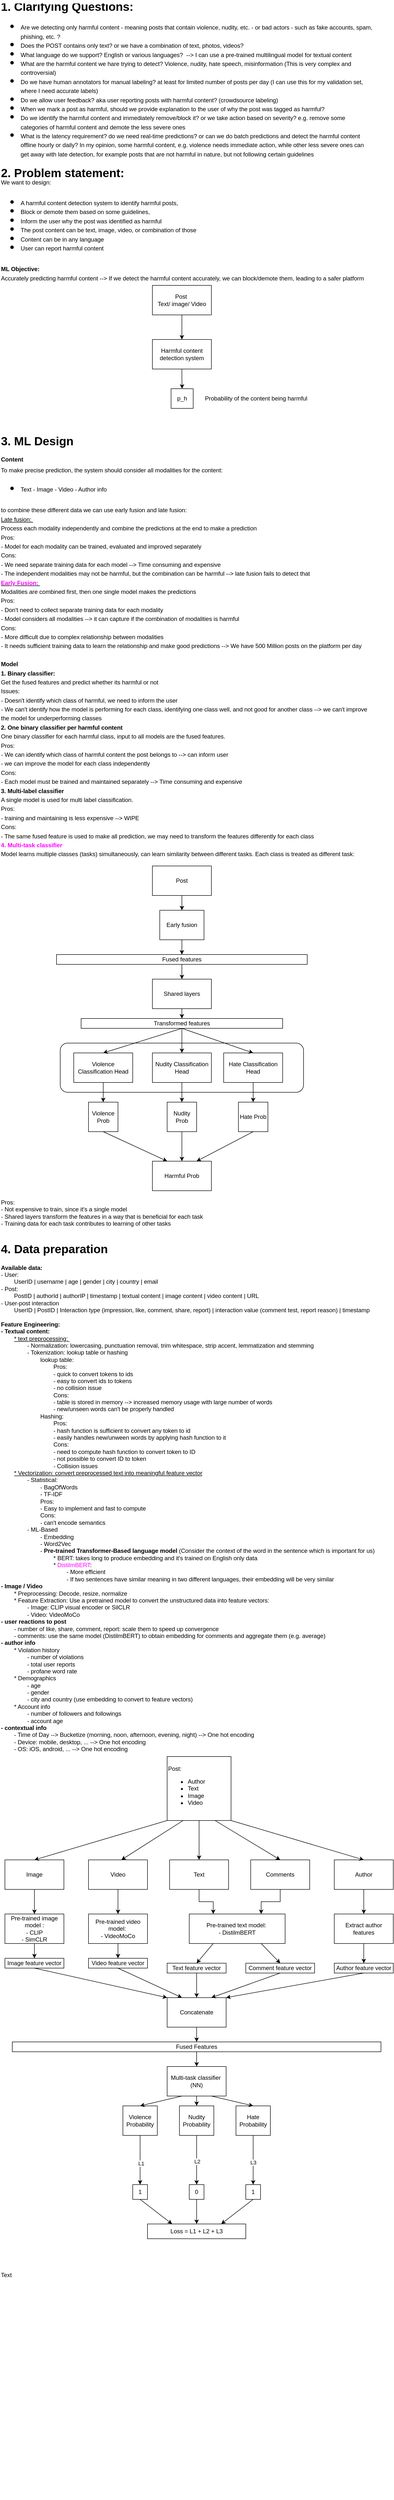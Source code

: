 <mxfile version="24.8.3">
  <diagram name="Page-1" id="U5gOBO9FgZ9HfYY-3pQ9">
    <mxGraphModel dx="1001" dy="744" grid="1" gridSize="10" guides="1" tooltips="1" connect="1" arrows="1" fold="1" page="1" pageScale="1" pageWidth="850" pageHeight="1100" math="0" shadow="0">
      <root>
        <mxCell id="0" />
        <mxCell id="1" parent="0" />
        <mxCell id="IlfbLXd4Qjn4QDNZ3G44-31" value="" style="rounded=1;whiteSpace=wrap;html=1;labelBackgroundColor=default;" vertex="1" parent="1">
          <mxGeometry x="162.5" y="2160" width="495" height="100" as="geometry" />
        </mxCell>
        <mxCell id="IlfbLXd4Qjn4QDNZ3G44-3" value="&lt;h1 style=&quot;margin-top: 0px; line-height: 60%;&quot;&gt;1. Clarifying Questions:&amp;nbsp;&lt;/h1&gt;&lt;h1 style=&quot;margin-top: 0px; line-height: 60%;&quot;&gt;&lt;ul style=&quot;line-height: 60%;&quot;&gt;&lt;li&gt;&lt;span style=&quot;font-size: 12px; font-weight: normal;&quot;&gt;Are we detecting only harmful content - meaning posts that contain&amp;nbsp;&lt;/span&gt;&lt;span style=&quot;font-size: 12px; font-weight: 400;&quot;&gt;violence, nudity, etc. - or bad actors - such as fake accounts, spam, phishing, etc. ?&lt;/span&gt;&lt;br&gt;&lt;/li&gt;&lt;li&gt;&lt;span style=&quot;font-size: 12px; font-weight: 400;&quot;&gt;Does the POST contains only text? or we have a combination of text, photos, videos?&amp;nbsp;&lt;/span&gt;&lt;/li&gt;&lt;li&gt;&lt;span style=&quot;font-size: 12px; font-weight: 400;&quot;&gt;What language do we support? English or various languages? &amp;nbsp;--&amp;gt; I can use a pre-trained multilingual model for textual content&lt;/span&gt;&lt;/li&gt;&lt;li&gt;&lt;span style=&quot;font-size: 12px; font-weight: 400;&quot;&gt;What are the harmful content we hare trying to detect? Violence, nudity, hate speech, misinformation (This is very complex and controversial)&lt;/span&gt;&lt;/li&gt;&lt;li&gt;&lt;span style=&quot;font-size: 12px; font-weight: 400;&quot;&gt;Do we have human annotators for manual labeling? at least for limited number of posts per day (I can use this for my validation set, where I need accurate labels)&lt;/span&gt;&lt;/li&gt;&lt;li&gt;&lt;span style=&quot;font-size: 12px; font-weight: 400;&quot;&gt;Do we allow user feedback? aka user reporting posts with harmful content? (crowdsource labeling)&lt;/span&gt;&lt;/li&gt;&lt;li&gt;&lt;span style=&quot;font-size: 12px; font-weight: 400;&quot;&gt;When we mark a post as harmful, should we provide explanation to the user of why the post was tagged as harmful?&amp;nbsp;&lt;/span&gt;&lt;/li&gt;&lt;li&gt;&lt;span style=&quot;font-size: 12px; font-weight: 400;&quot;&gt;Do we identify the harmful content and immediately remove/block it? or we take action based on severity? e.g. remove some categories of harmful content and demote the less severe ones&lt;/span&gt;&lt;/li&gt;&lt;li&gt;&lt;span style=&quot;font-size: 12px; font-weight: 400;&quot;&gt;What is the latency requirement? do we need real-time predictions? or can we do batch predictions and detect the harmful content offline hourly or daily? In my opinion, some harmful content, e.g. violence needs immediate action, while other less severe ones can get away with late detection, for example posts that are not harmful in nature, but not following certain guidelines&lt;/span&gt;&lt;/li&gt;&lt;/ul&gt;&lt;div style=&quot;line-height: 60%;&quot;&gt;2. Problem statement:&lt;/div&gt;&lt;div style=&quot;line-height: 60%;&quot;&gt;&lt;span style=&quot;font-size: 12px; font-weight: 400;&quot;&gt;We want to design:&lt;/span&gt;&lt;/div&gt;&lt;div style=&quot;line-height: 60%;&quot;&gt;&lt;ul style=&quot;line-height: 60%;&quot;&gt;&lt;li&gt;&lt;span style=&quot;font-size: 12px; font-weight: 400;&quot;&gt;A harmful content detection system to identify harmful posts,&amp;nbsp;&lt;/span&gt;&lt;/li&gt;&lt;li&gt;&lt;span style=&quot;font-size: 12px; font-weight: 400;&quot;&gt;Block or demote them based on some guidelines,&amp;nbsp;&lt;/span&gt;&lt;/li&gt;&lt;li&gt;&lt;span style=&quot;font-size: 12px; font-weight: 400;&quot;&gt;Inform the user why the post was identified as harmful&lt;/span&gt;&lt;br&gt;&lt;/li&gt;&lt;li&gt;&lt;span style=&quot;font-size: 12px; font-weight: 400;&quot;&gt;The post content can be text, image, video, or combination of those&lt;/span&gt;&lt;/li&gt;&lt;li&gt;&lt;span style=&quot;font-size: 12px; font-weight: 400;&quot;&gt;Content can be in any language&lt;/span&gt;&lt;/li&gt;&lt;li&gt;&lt;span style=&quot;font-size: 12px; font-weight: 400;&quot;&gt;User can report harmful content&lt;/span&gt;&lt;/li&gt;&lt;/ul&gt;&lt;div style=&quot;line-height: 60%;&quot;&gt;&lt;span style=&quot;font-size: 12px;&quot;&gt;ML Objective:&amp;nbsp;&lt;/span&gt;&lt;/div&gt;&lt;/div&gt;&lt;div style=&quot;line-height: 60%;&quot;&gt;&lt;span style=&quot;font-size: 12px; font-weight: 400;&quot;&gt;Accurately predicting harmful content --&amp;gt; If we detect the harmful content accurately, we can block/demote them, leading to a safer platform&lt;/span&gt;&lt;/div&gt;&lt;div style=&quot;line-height: 60%;&quot;&gt;&lt;span style=&quot;font-size: 12px; font-weight: 400;&quot;&gt;&lt;br&gt;&lt;/span&gt;&lt;/div&gt;&lt;div style=&quot;line-height: 60%;&quot;&gt;&lt;span style=&quot;font-size: 12px; font-weight: 400;&quot;&gt;&lt;br&gt;&lt;/span&gt;&lt;/div&gt;&lt;div style=&quot;line-height: 60%;&quot;&gt;&lt;span style=&quot;font-size: 12px; font-weight: 400;&quot;&gt;&lt;br&gt;&lt;/span&gt;&lt;/div&gt;&lt;div style=&quot;line-height: 60%;&quot;&gt;&lt;span style=&quot;font-size: 12px; font-weight: 400;&quot;&gt;&lt;br&gt;&lt;/span&gt;&lt;/div&gt;&lt;div style=&quot;line-height: 60%;&quot;&gt;&lt;span style=&quot;font-size: 12px; font-weight: 400;&quot;&gt;&lt;br&gt;&lt;/span&gt;&lt;/div&gt;&lt;div style=&quot;line-height: 60%;&quot;&gt;&lt;span style=&quot;font-size: 12px; font-weight: 400;&quot;&gt;&lt;br&gt;&lt;/span&gt;&lt;/div&gt;&lt;div style=&quot;line-height: 60%;&quot;&gt;&lt;span style=&quot;font-size: 12px; font-weight: 400;&quot;&gt;&lt;br&gt;&lt;/span&gt;&lt;/div&gt;&lt;div style=&quot;line-height: 60%;&quot;&gt;&lt;span style=&quot;font-size: 12px; font-weight: 400;&quot;&gt;&lt;br&gt;&lt;/span&gt;&lt;/div&gt;&lt;div style=&quot;line-height: 60%;&quot;&gt;&lt;span style=&quot;font-size: 12px; font-weight: 400;&quot;&gt;&lt;br&gt;&lt;/span&gt;&lt;/div&gt;&lt;div style=&quot;line-height: 60%;&quot;&gt;&lt;span style=&quot;font-size: 12px; font-weight: 400;&quot;&gt;&lt;br&gt;&lt;/span&gt;&lt;/div&gt;&lt;div style=&quot;line-height: 60%;&quot;&gt;&lt;br&gt;&lt;/div&gt;&lt;div style=&quot;line-height: 60%;&quot;&gt;&lt;div style=&quot;line-height: 60%;&quot;&gt;&lt;span style=&quot;font-size: 12px; font-weight: 400;&quot;&gt;&lt;br&gt;&lt;/span&gt;&lt;/div&gt;&lt;/div&gt;&lt;div style=&quot;line-height: 60%;&quot;&gt;&lt;span style=&quot;font-size: 12px; font-weight: 400;&quot;&gt;&lt;br&gt;&lt;/span&gt;&lt;/div&gt;&lt;/h1&gt;" style="text;html=1;whiteSpace=wrap;overflow=hidden;rounded=0;" vertex="1" parent="1">
          <mxGeometry x="40" y="40" width="760" height="590" as="geometry" />
        </mxCell>
        <mxCell id="IlfbLXd4Qjn4QDNZ3G44-13" value="" style="group" vertex="1" connectable="0" parent="1">
          <mxGeometry x="350" y="620" width="335" height="250" as="geometry" />
        </mxCell>
        <mxCell id="IlfbLXd4Qjn4QDNZ3G44-8" style="edgeStyle=orthogonalEdgeStyle;rounded=0;orthogonalLoop=1;jettySize=auto;html=1;exitX=0.5;exitY=1;exitDx=0;exitDy=0;entryX=0.5;entryY=0;entryDx=0;entryDy=0;" edge="1" parent="IlfbLXd4Qjn4QDNZ3G44-13" source="IlfbLXd4Qjn4QDNZ3G44-6" target="IlfbLXd4Qjn4QDNZ3G44-7">
          <mxGeometry relative="1" as="geometry" />
        </mxCell>
        <mxCell id="IlfbLXd4Qjn4QDNZ3G44-6" value="Post&amp;nbsp;&lt;div&gt;Text/ image/ Video&lt;/div&gt;" style="rounded=0;whiteSpace=wrap;html=1;" vertex="1" parent="IlfbLXd4Qjn4QDNZ3G44-13">
          <mxGeometry width="120" height="60" as="geometry" />
        </mxCell>
        <mxCell id="IlfbLXd4Qjn4QDNZ3G44-10" style="edgeStyle=orthogonalEdgeStyle;rounded=0;orthogonalLoop=1;jettySize=auto;html=1;exitX=0.5;exitY=1;exitDx=0;exitDy=0;entryX=0.5;entryY=0;entryDx=0;entryDy=0;" edge="1" parent="IlfbLXd4Qjn4QDNZ3G44-13" source="IlfbLXd4Qjn4QDNZ3G44-7" target="IlfbLXd4Qjn4QDNZ3G44-9">
          <mxGeometry relative="1" as="geometry" />
        </mxCell>
        <mxCell id="IlfbLXd4Qjn4QDNZ3G44-7" value="Harmful content detection system" style="rounded=0;whiteSpace=wrap;html=1;" vertex="1" parent="IlfbLXd4Qjn4QDNZ3G44-13">
          <mxGeometry y="110" width="120" height="60" as="geometry" />
        </mxCell>
        <mxCell id="IlfbLXd4Qjn4QDNZ3G44-9" value="p_h" style="rounded=0;whiteSpace=wrap;html=1;" vertex="1" parent="IlfbLXd4Qjn4QDNZ3G44-13">
          <mxGeometry x="38" y="210" width="45" height="40" as="geometry" />
        </mxCell>
        <mxCell id="IlfbLXd4Qjn4QDNZ3G44-11" value="Probability of the content being harmful&amp;nbsp;" style="text;html=1;align=left;verticalAlign=middle;whiteSpace=wrap;rounded=0;" vertex="1" parent="IlfbLXd4Qjn4QDNZ3G44-13">
          <mxGeometry x="105" y="215" width="230" height="30" as="geometry" />
        </mxCell>
        <mxCell id="IlfbLXd4Qjn4QDNZ3G44-14" value="&lt;h4&gt;&lt;font style=&quot;font-size: 24px;&quot;&gt;3. ML Design&lt;/font&gt;&lt;/h4&gt;&lt;p style=&quot;line-height: 110%;&quot;&gt;&lt;b&gt;Content&lt;/b&gt;&lt;/p&gt;&lt;div style=&quot;line-height: 60%;&quot;&gt;To make&amp;nbsp;precise prediction, the system should consider all modalities for the content:&amp;nbsp;&lt;/div&gt;&lt;h1 style=&quot;margin-top: 0px; line-height: 60%;&quot;&gt;&lt;div style=&quot;line-height: 60%;&quot;&gt;&lt;ul style=&quot;line-height: 60%;&quot;&gt;&lt;li style=&quot;text-align: left;&quot;&gt;&lt;span style=&quot;font-size: 12px; font-weight: normal;&quot;&gt;Text - Image - Video - Author info&lt;/span&gt;&lt;/li&gt;&lt;/ul&gt;&lt;div style=&quot;text-align: left; line-height: 60%;&quot;&gt;&lt;span style=&quot;font-size: 12px; font-weight: normal;&quot;&gt;to combine these different data we can use early fusion and late fusion:&amp;nbsp;&lt;/span&gt;&lt;/div&gt;&lt;div style=&quot;text-align: left; line-height: 60%;&quot;&gt;&lt;span style=&quot;font-size: 12px; font-weight: normal;&quot;&gt;&lt;u&gt;Late fusion:&amp;nbsp;&lt;/u&gt;&lt;/span&gt;&lt;/div&gt;&lt;div style=&quot;text-align: left; line-height: 60%;&quot;&gt;&lt;span style=&quot;font-size: 12px; font-weight: normal;&quot;&gt;Process each modality independently and combine the predictions at the end to make a prediction&lt;/span&gt;&lt;/div&gt;&lt;div style=&quot;text-align: left; line-height: 60%;&quot;&gt;&lt;span style=&quot;font-size: 12px; font-weight: normal;&quot;&gt;Pros:&lt;/span&gt;&lt;/div&gt;&lt;div style=&quot;line-height: 60%;&quot;&gt;&lt;span style=&quot;font-size: 12px; font-weight: 400;&quot;&gt;- Model for each modality can be trained, evaluated and improved&amp;nbsp;separately&lt;/span&gt;&lt;/div&gt;&lt;div style=&quot;line-height: 60%;&quot;&gt;&lt;span style=&quot;font-size: 12px; font-weight: 400;&quot;&gt;Cons:&lt;/span&gt;&lt;/div&gt;&lt;div style=&quot;line-height: 60%;&quot;&gt;&lt;span style=&quot;font-size: 12px; font-weight: 400;&quot;&gt;- We need separate training data for each model --&amp;gt; Time consuming and expensive&lt;/span&gt;&lt;/div&gt;&lt;div style=&quot;line-height: 60%;&quot;&gt;&lt;span style=&quot;font-size: 12px; font-weight: 400;&quot;&gt;- The independent modalities may not be harmful, but the combination can be harmful --&amp;gt; late fusion fails to detect that&lt;/span&gt;&lt;/div&gt;&lt;div style=&quot;line-height: 60%;&quot;&gt;&lt;span style=&quot;font-size: 12px;&quot;&gt;&lt;u&gt;&lt;font color=&quot;#ff00ff&quot;&gt;Early Fusion:&amp;nbsp;&lt;/font&gt;&lt;/u&gt;&lt;/span&gt;&lt;/div&gt;&lt;div style=&quot;line-height: 60%;&quot;&gt;&lt;span style=&quot;font-size: 12px; font-weight: 400;&quot;&gt;Modalities are combined first, then one single model makes the predictions&lt;/span&gt;&lt;/div&gt;&lt;div style=&quot;line-height: 60%;&quot;&gt;&lt;span style=&quot;font-size: 12px; font-weight: 400;&quot;&gt;Pros:&amp;nbsp;&lt;/span&gt;&lt;/div&gt;&lt;div style=&quot;line-height: 60%;&quot;&gt;&lt;span style=&quot;font-size: 12px; font-weight: 400;&quot;&gt;- Don&#39;t need to collect separate training data for each modality&lt;/span&gt;&lt;/div&gt;&lt;div style=&quot;line-height: 60%;&quot;&gt;&lt;span style=&quot;font-size: 12px; font-weight: 400;&quot;&gt;- Model considers all modalities --&amp;gt; it can capture if the combination of modalities is harmful&lt;/span&gt;&lt;/div&gt;&lt;div style=&quot;line-height: 60%;&quot;&gt;&lt;span style=&quot;font-size: 12px; font-weight: 400;&quot;&gt;Cons:&amp;nbsp;&lt;/span&gt;&lt;/div&gt;&lt;div style=&quot;line-height: 60%;&quot;&gt;&lt;span style=&quot;font-size: 12px; font-weight: 400;&quot;&gt;- More difficult due to complex relationship between modalities&lt;/span&gt;&lt;/div&gt;&lt;div style=&quot;line-height: 60%;&quot;&gt;&lt;span style=&quot;font-size: 12px; font-weight: 400;&quot;&gt;- It needs sufficient training data to learn the relationship and make good predictions --&amp;gt; We have 500 Million posts on the platform per day&lt;/span&gt;&lt;/div&gt;&lt;div style=&quot;text-align: center; line-height: 60%;&quot;&gt;&lt;span style=&quot;font-size: 12px; font-weight: 400;&quot;&gt;&lt;br&gt;&lt;/span&gt;&lt;/div&gt;&lt;div style=&quot;text-align: left; line-height: 60%;&quot;&gt;&lt;span style=&quot;font-size: 12px;&quot;&gt;Model&lt;/span&gt;&lt;/div&gt;&lt;div style=&quot;text-align: left; line-height: 60%;&quot;&gt;&lt;span style=&quot;font-size: 12px;&quot;&gt;1. Binary classifier:&lt;/span&gt;&lt;/div&gt;&lt;div style=&quot;text-align: left; line-height: 60%;&quot;&gt;&lt;span style=&quot;font-size: 12px; font-weight: normal;&quot;&gt;Get the fused features and predict whether its harmful or not&lt;/span&gt;&lt;/div&gt;&lt;div style=&quot;text-align: left; line-height: 60%;&quot;&gt;&lt;span style=&quot;font-size: 12px; font-weight: normal;&quot;&gt;Issues:&amp;nbsp;&lt;/span&gt;&lt;/div&gt;&lt;div style=&quot;text-align: left; line-height: 60%;&quot;&gt;&lt;span style=&quot;font-size: 12px; font-weight: normal;&quot;&gt;- Doesn&#39;t identify which class of harmful, we need to inform the user&lt;/span&gt;&lt;/div&gt;&lt;div style=&quot;text-align: left; line-height: 60%;&quot;&gt;&lt;span style=&quot;font-size: 12px; font-weight: normal;&quot;&gt;- We can&#39;t identify how the model is performing for each class, identifying one class well, and not good for another class --&amp;gt; we can&#39;t improve the model for underperforming classes&lt;/span&gt;&lt;/div&gt;&lt;div style=&quot;text-align: left; line-height: 60%;&quot;&gt;&lt;span style=&quot;font-size: 12px;&quot;&gt;2. One binary classifier per harmful content&lt;/span&gt;&lt;/div&gt;&lt;div style=&quot;text-align: left; line-height: 60%;&quot;&gt;&lt;span style=&quot;font-size: 12px; font-weight: normal;&quot;&gt;One binary classifier for each harmful class, input to all models are the fused features.&amp;nbsp;&lt;/span&gt;&lt;/div&gt;&lt;div style=&quot;text-align: left; line-height: 60%;&quot;&gt;&lt;span style=&quot;font-size: 12px; font-weight: normal;&quot;&gt;Pros:&amp;nbsp;&lt;/span&gt;&lt;/div&gt;&lt;div style=&quot;text-align: left; line-height: 60%;&quot;&gt;&lt;span style=&quot;font-size: 12px; font-weight: normal;&quot;&gt;- We can identify which class of harmful content the post belongs to --&amp;gt; can inform user&lt;/span&gt;&lt;/div&gt;&lt;div style=&quot;text-align: left; line-height: 60%;&quot;&gt;&lt;span style=&quot;font-size: 12px; font-weight: normal;&quot;&gt;- we can improve the model for each class independently&lt;/span&gt;&lt;/div&gt;&lt;div style=&quot;text-align: left; line-height: 60%;&quot;&gt;&lt;span style=&quot;font-size: 12px; font-weight: normal;&quot;&gt;Cons:&amp;nbsp;&lt;/span&gt;&lt;/div&gt;&lt;div style=&quot;text-align: left; line-height: 60%;&quot;&gt;&lt;span style=&quot;font-size: 12px; font-weight: normal;&quot;&gt;- Each model must be trained and maintained&amp;nbsp;&lt;/span&gt;&lt;span style=&quot;font-size: 12px; font-weight: 400;&quot;&gt;separately --&amp;gt; Time consuming and expensive&lt;/span&gt;&lt;/div&gt;&lt;div style=&quot;text-align: left; line-height: 60%;&quot;&gt;&lt;span style=&quot;font-size: 12px;&quot;&gt;3. Multi-label classifier&lt;/span&gt;&lt;/div&gt;&lt;div style=&quot;text-align: left; line-height: 60%;&quot;&gt;&lt;span style=&quot;font-size: 12px; font-weight: normal;&quot;&gt;A single model is used for multi label classification.&amp;nbsp;&lt;/span&gt;&lt;/div&gt;&lt;div style=&quot;text-align: left; line-height: 60%;&quot;&gt;&lt;span style=&quot;font-size: 12px; font-weight: normal;&quot;&gt;Pros:&amp;nbsp;&lt;/span&gt;&lt;/div&gt;&lt;div style=&quot;text-align: left; line-height: 60%;&quot;&gt;&lt;span style=&quot;font-size: 12px; font-weight: normal;&quot;&gt;- training and maintaining is less expensive --&amp;gt; WIPE&lt;/span&gt;&lt;/div&gt;&lt;div style=&quot;text-align: left; line-height: 60%;&quot;&gt;&lt;span style=&quot;font-size: 12px; font-weight: normal;&quot;&gt;Cons:&amp;nbsp;&lt;/span&gt;&lt;/div&gt;&lt;div style=&quot;text-align: left; line-height: 60%;&quot;&gt;&lt;span style=&quot;font-size: 12px; font-weight: normal;&quot;&gt;- &lt;/span&gt;&lt;span style=&quot;font-size: 12px; font-weight: 400;&quot;&gt;The&lt;/span&gt;&lt;span style=&quot;font-size: 12px; font-weight: normal;&quot;&gt;&amp;nbsp;same fused feature is used to make all prediction, we may need to transform the features differently for each class&amp;nbsp;&lt;/span&gt;&lt;/div&gt;&lt;div style=&quot;text-align: left; line-height: 60%;&quot;&gt;&lt;span style=&quot;font-size: 12px;&quot;&gt;&lt;font color=&quot;#ff00ff&quot;&gt;4. Multi-task classifier&lt;/font&gt;&lt;/span&gt;&lt;/div&gt;&lt;div style=&quot;text-align: left; line-height: 60%;&quot;&gt;&lt;span style=&quot;caret-color: rgb(255, 0, 255); font-size: 12px; font-weight: normal;&quot;&gt;Model learns multiple classes (tasks) &lt;/span&gt;&lt;span style=&quot;caret-color: rgb(255, 0, 255); font-size: 12px; font-weight: 400;&quot;&gt;simultaneously, can learn similarity between different tasks. Each class is treated as different task:&amp;nbsp;&lt;/span&gt;&lt;/div&gt;&lt;/div&gt;&lt;div style=&quot;line-height: 60%;&quot;&gt;&lt;span style=&quot;font-size: 12px; font-weight: normal;&quot;&gt;&lt;br&gt;&lt;/span&gt;&lt;/div&gt;&lt;/h1&gt;&lt;p&gt;&lt;/p&gt;" style="text;html=1;align=left;verticalAlign=top;whiteSpace=wrap;rounded=0;" vertex="1" parent="1">
          <mxGeometry x="40" y="900" width="761" height="510" as="geometry" />
        </mxCell>
        <mxCell id="IlfbLXd4Qjn4QDNZ3G44-25" value="" style="edgeStyle=orthogonalEdgeStyle;rounded=0;orthogonalLoop=1;jettySize=auto;html=1;" edge="1" parent="1" source="IlfbLXd4Qjn4QDNZ3G44-15" target="IlfbLXd4Qjn4QDNZ3G44-20">
          <mxGeometry relative="1" as="geometry" />
        </mxCell>
        <mxCell id="IlfbLXd4Qjn4QDNZ3G44-15" value="Fused features" style="rounded=0;whiteSpace=wrap;html=1;" vertex="1" parent="1">
          <mxGeometry x="155" y="1980" width="510" height="20" as="geometry" />
        </mxCell>
        <mxCell id="IlfbLXd4Qjn4QDNZ3G44-18" value="" style="edgeStyle=orthogonalEdgeStyle;rounded=0;orthogonalLoop=1;jettySize=auto;html=1;" edge="1" parent="1" source="IlfbLXd4Qjn4QDNZ3G44-16" target="IlfbLXd4Qjn4QDNZ3G44-17">
          <mxGeometry relative="1" as="geometry" />
        </mxCell>
        <mxCell id="IlfbLXd4Qjn4QDNZ3G44-16" value="Post" style="rounded=0;whiteSpace=wrap;html=1;" vertex="1" parent="1">
          <mxGeometry x="350" y="1800" width="120" height="60" as="geometry" />
        </mxCell>
        <mxCell id="IlfbLXd4Qjn4QDNZ3G44-19" value="" style="edgeStyle=orthogonalEdgeStyle;rounded=0;orthogonalLoop=1;jettySize=auto;html=1;" edge="1" parent="1" source="IlfbLXd4Qjn4QDNZ3G44-17" target="IlfbLXd4Qjn4QDNZ3G44-15">
          <mxGeometry relative="1" as="geometry" />
        </mxCell>
        <mxCell id="IlfbLXd4Qjn4QDNZ3G44-17" value="Early fusion" style="rounded=0;whiteSpace=wrap;html=1;" vertex="1" parent="1">
          <mxGeometry x="365" y="1890" width="90" height="60" as="geometry" />
        </mxCell>
        <mxCell id="IlfbLXd4Qjn4QDNZ3G44-27" value="" style="edgeStyle=orthogonalEdgeStyle;rounded=0;orthogonalLoop=1;jettySize=auto;html=1;" edge="1" parent="1" source="IlfbLXd4Qjn4QDNZ3G44-20" target="IlfbLXd4Qjn4QDNZ3G44-26">
          <mxGeometry relative="1" as="geometry" />
        </mxCell>
        <mxCell id="IlfbLXd4Qjn4QDNZ3G44-20" value="Shared layers" style="rounded=0;whiteSpace=wrap;html=1;" vertex="1" parent="1">
          <mxGeometry x="350" y="2030" width="120" height="60" as="geometry" />
        </mxCell>
        <mxCell id="IlfbLXd4Qjn4QDNZ3G44-36" value="" style="edgeStyle=orthogonalEdgeStyle;rounded=0;orthogonalLoop=1;jettySize=auto;html=1;" edge="1" parent="1" source="IlfbLXd4Qjn4QDNZ3G44-26" target="IlfbLXd4Qjn4QDNZ3G44-29">
          <mxGeometry relative="1" as="geometry" />
        </mxCell>
        <mxCell id="IlfbLXd4Qjn4QDNZ3G44-26" value="Transformed features" style="rounded=0;whiteSpace=wrap;html=1;" vertex="1" parent="1">
          <mxGeometry x="205" y="2110" width="410" height="20" as="geometry" />
        </mxCell>
        <mxCell id="IlfbLXd4Qjn4QDNZ3G44-40" value="" style="edgeStyle=orthogonalEdgeStyle;rounded=0;orthogonalLoop=1;jettySize=auto;html=1;" edge="1" parent="1" source="IlfbLXd4Qjn4QDNZ3G44-28" target="IlfbLXd4Qjn4QDNZ3G44-39">
          <mxGeometry relative="1" as="geometry" />
        </mxCell>
        <mxCell id="IlfbLXd4Qjn4QDNZ3G44-28" value="Violence Classification Head" style="rounded=0;whiteSpace=wrap;html=1;" vertex="1" parent="1">
          <mxGeometry x="190" y="2180" width="120" height="60" as="geometry" />
        </mxCell>
        <mxCell id="IlfbLXd4Qjn4QDNZ3G44-42" value="" style="edgeStyle=orthogonalEdgeStyle;rounded=0;orthogonalLoop=1;jettySize=auto;html=1;" edge="1" parent="1" source="IlfbLXd4Qjn4QDNZ3G44-29" target="IlfbLXd4Qjn4QDNZ3G44-41">
          <mxGeometry relative="1" as="geometry" />
        </mxCell>
        <mxCell id="IlfbLXd4Qjn4QDNZ3G44-29" value="Nudity Classification Head" style="rounded=0;whiteSpace=wrap;html=1;" vertex="1" parent="1">
          <mxGeometry x="350" y="2180" width="120" height="60" as="geometry" />
        </mxCell>
        <mxCell id="IlfbLXd4Qjn4QDNZ3G44-44" value="" style="edgeStyle=orthogonalEdgeStyle;rounded=0;orthogonalLoop=1;jettySize=auto;html=1;" edge="1" parent="1" source="IlfbLXd4Qjn4QDNZ3G44-30" target="IlfbLXd4Qjn4QDNZ3G44-43">
          <mxGeometry relative="1" as="geometry" />
        </mxCell>
        <mxCell id="IlfbLXd4Qjn4QDNZ3G44-30" value="Hate Classification Head" style="rounded=0;whiteSpace=wrap;html=1;" vertex="1" parent="1">
          <mxGeometry x="495" y="2180" width="120" height="60" as="geometry" />
        </mxCell>
        <mxCell id="IlfbLXd4Qjn4QDNZ3G44-37" value="" style="endArrow=classic;html=1;rounded=0;exitX=0.5;exitY=1;exitDx=0;exitDy=0;entryX=0.5;entryY=0;entryDx=0;entryDy=0;" edge="1" parent="1" source="IlfbLXd4Qjn4QDNZ3G44-26" target="IlfbLXd4Qjn4QDNZ3G44-28">
          <mxGeometry width="50" height="50" relative="1" as="geometry">
            <mxPoint x="300" y="2190" as="sourcePoint" />
            <mxPoint x="350" y="2140" as="targetPoint" />
          </mxGeometry>
        </mxCell>
        <mxCell id="IlfbLXd4Qjn4QDNZ3G44-38" value="" style="endArrow=classic;html=1;rounded=0;exitX=0.5;exitY=1;exitDx=0;exitDy=0;entryX=0.5;entryY=0;entryDx=0;entryDy=0;" edge="1" parent="1" source="IlfbLXd4Qjn4QDNZ3G44-26" target="IlfbLXd4Qjn4QDNZ3G44-30">
          <mxGeometry width="50" height="50" relative="1" as="geometry">
            <mxPoint x="300" y="2190" as="sourcePoint" />
            <mxPoint x="350" y="2140" as="targetPoint" />
          </mxGeometry>
        </mxCell>
        <mxCell id="IlfbLXd4Qjn4QDNZ3G44-39" value="Violence Prob" style="rounded=0;whiteSpace=wrap;html=1;" vertex="1" parent="1">
          <mxGeometry x="220" y="2280" width="60" height="60" as="geometry" />
        </mxCell>
        <mxCell id="IlfbLXd4Qjn4QDNZ3G44-49" value="" style="edgeStyle=orthogonalEdgeStyle;rounded=0;orthogonalLoop=1;jettySize=auto;html=1;" edge="1" parent="1" source="IlfbLXd4Qjn4QDNZ3G44-41" target="IlfbLXd4Qjn4QDNZ3G44-47">
          <mxGeometry relative="1" as="geometry" />
        </mxCell>
        <mxCell id="IlfbLXd4Qjn4QDNZ3G44-41" value="Nudity Prob" style="rounded=0;whiteSpace=wrap;html=1;" vertex="1" parent="1">
          <mxGeometry x="380" y="2280" width="60" height="60" as="geometry" />
        </mxCell>
        <mxCell id="IlfbLXd4Qjn4QDNZ3G44-43" value="Hate Prob" style="rounded=0;whiteSpace=wrap;html=1;" vertex="1" parent="1">
          <mxGeometry x="525" y="2280" width="60" height="60" as="geometry" />
        </mxCell>
        <mxCell id="IlfbLXd4Qjn4QDNZ3G44-46" value="Pros:&amp;nbsp;&lt;div&gt;- Not expensive to train, since it&#39;s a single model&lt;/div&gt;&lt;div&gt;- Shared layers transform the features in a way that is beneficial for each task&lt;/div&gt;&lt;div&gt;- Training data for each task contributes to learning of other tasks&lt;/div&gt;&lt;div&gt;&lt;br&gt;&lt;/div&gt;&lt;h4&gt;&lt;font style=&quot;font-size: 24px;&quot;&gt;4. Data preparation&lt;/font&gt;&lt;/h4&gt;&lt;div&gt;&lt;font style=&quot;font-size: 12px;&quot;&gt;&lt;b&gt;Available data:&amp;nbsp;&lt;/b&gt;&lt;/font&gt;&lt;/div&gt;&lt;div&gt;&lt;font style=&quot;font-size: 12px;&quot;&gt;- User:&amp;nbsp;&lt;/font&gt;&lt;/div&gt;&lt;div&gt;&lt;span style=&quot;white-space: pre;&quot;&gt;&#x9;&lt;/span&gt;UserID | username | age | gender | city | country | email&lt;/div&gt;&lt;div&gt;- Post:&amp;nbsp;&lt;/div&gt;&lt;div&gt;&lt;span style=&quot;white-space: pre;&quot;&gt;&#x9;&lt;/span&gt;PostID | authorId | authorIP | timestamp | textual content | image content | video content | URL&lt;/div&gt;&lt;div&gt;- User-post interaction&lt;/div&gt;&lt;div&gt;&lt;span style=&quot;white-space: pre;&quot;&gt;&#x9;UserID | PostID | Interaction type (impression, like, comment, share, report) | interaction value (comment test, report reason) | timestamp&lt;/span&gt;&lt;br&gt;&lt;/div&gt;&lt;div&gt;&lt;span style=&quot;white-space: pre;&quot;&gt;&lt;br&gt;&lt;/span&gt;&lt;/div&gt;&lt;div&gt;&lt;span style=&quot;white-space: pre;&quot;&gt;&lt;b&gt;Feature Engineering: &lt;/b&gt;&lt;/span&gt;&lt;/div&gt;&lt;div&gt;&lt;span style=&quot;white-space: pre;&quot;&gt;&lt;b&gt;- Textual content: &lt;/b&gt;&lt;/span&gt;&lt;/div&gt;&lt;div&gt;&lt;span style=&quot;white-space: pre;&quot;&gt;&lt;span style=&quot;white-space: pre;&quot;&gt;&lt;u&gt;&lt;b&gt;&#x9;&lt;/b&gt;* text preprocessing:&amp;nbsp;&lt;/u&gt;&lt;/span&gt;&lt;/span&gt;&lt;/div&gt;&lt;div&gt;&lt;span style=&quot;white-space: pre;&quot;&gt;&lt;span style=&quot;white-space: pre;&quot;&gt;&lt;span style=&quot;white-space: pre;&quot;&gt;&#x9;&lt;/span&gt;&lt;span style=&quot;white-space: pre;&quot;&gt;&#x9;- &lt;/span&gt;Normalization:&amp;nbsp;lowercasing, punctuation removal, trim whitespace, strip accent, lemmatization and stemming&lt;/span&gt;&lt;/span&gt;&lt;/div&gt;&lt;div&gt;&lt;span style=&quot;white-space: pre;&quot;&gt;&lt;span style=&quot;white-space: pre;&quot;&gt;&lt;span style=&quot;white-space: pre;&quot;&gt;&#x9;&lt;/span&gt;&lt;span style=&quot;white-space: pre;&quot;&gt;&#x9;- &lt;/span&gt;Tokenization: lookup table or hashing&lt;/span&gt;&lt;b&gt;&lt;br&gt;&lt;/b&gt;&lt;/span&gt;&lt;/div&gt;&lt;div&gt;&lt;span style=&quot;white-space: pre;&quot;&gt;&lt;span style=&quot;white-space: pre;&quot;&gt;&lt;span style=&quot;white-space: pre;&quot;&gt;&#x9;&lt;/span&gt;&lt;span style=&quot;white-space: pre;&quot;&gt;&#x9;&lt;/span&gt;&lt;span style=&quot;white-space: pre;&quot;&gt;&#x9;lookup table: &lt;/span&gt;&lt;br&gt;&lt;/span&gt;&lt;/span&gt;&lt;/div&gt;&lt;div&gt;&lt;span style=&quot;white-space: pre;&quot;&gt;&lt;span style=&quot;white-space: pre;&quot;&gt;&lt;span style=&quot;white-space: pre;&quot;&gt;&lt;span style=&quot;white-space: pre;&quot;&gt;&#x9;&lt;/span&gt;&lt;span style=&quot;white-space: pre;&quot;&gt;&#x9;&lt;/span&gt;&lt;span style=&quot;white-space: pre;&quot;&gt;&#x9;&lt;/span&gt;&lt;span style=&quot;white-space: pre;&quot;&gt;&#x9;Pros:&lt;/span&gt;&lt;br&gt;&lt;/span&gt;&lt;/span&gt;&lt;/span&gt;&lt;/div&gt;&lt;div&gt;&lt;span style=&quot;white-space: pre;&quot;&gt;&lt;span style=&quot;white-space: pre;&quot;&gt;&lt;span style=&quot;white-space: pre;&quot;&gt;&lt;span style=&quot;white-space: pre;&quot;&gt;&lt;span style=&quot;white-space: pre;&quot;&gt;&#x9;&lt;/span&gt;&lt;span style=&quot;white-space: pre;&quot;&gt;&#x9;&lt;/span&gt;&lt;span style=&quot;white-space: pre;&quot;&gt;&#x9;&lt;/span&gt;&lt;span style=&quot;white-space: pre;&quot;&gt;&#x9;- quick to convert tokens to ids&lt;/span&gt;&lt;br&gt;&lt;/span&gt;&lt;/span&gt;&lt;/span&gt;&lt;/span&gt;&lt;/div&gt;&lt;div&gt;&lt;span style=&quot;white-space: pre;&quot;&gt;&lt;span style=&quot;white-space: pre;&quot;&gt;&lt;span style=&quot;white-space: pre;&quot;&gt;&lt;span style=&quot;white-space: pre;&quot;&gt;&lt;span style=&quot;white-space: pre;&quot;&gt;&lt;span style=&quot;white-space: pre;&quot;&gt;&#x9;&lt;/span&gt;&lt;span style=&quot;white-space: pre;&quot;&gt;&#x9;&lt;/span&gt;&lt;span style=&quot;white-space: pre;&quot;&gt;&#x9;&lt;/span&gt;&lt;span style=&quot;white-space: pre;&quot;&gt;&#x9;- easy to convert ids to tokens&lt;/span&gt;&lt;br&gt;&lt;/span&gt;&lt;/span&gt;&lt;/span&gt;&lt;/span&gt;&lt;/span&gt;&lt;/div&gt;&lt;div&gt;&lt;span style=&quot;white-space: pre;&quot;&gt;&lt;span style=&quot;white-space: pre;&quot;&gt;&lt;span style=&quot;white-space: pre;&quot;&gt;&lt;span style=&quot;white-space: pre;&quot;&gt;&lt;span style=&quot;white-space: pre;&quot;&gt;&lt;span style=&quot;white-space: pre;&quot;&gt;&lt;span style=&quot;white-space: pre;&quot;&gt;&#x9;&lt;/span&gt;&lt;span style=&quot;white-space: pre;&quot;&gt;&#x9;&lt;/span&gt;&lt;span style=&quot;white-space: pre;&quot;&gt;&#x9;&lt;/span&gt;&lt;span style=&quot;white-space: pre;&quot;&gt;&#x9;- no collision issue&lt;/span&gt;&lt;br&gt;&lt;/span&gt;&lt;/span&gt;&lt;/span&gt;&lt;/span&gt;&lt;/span&gt;&lt;/span&gt;&lt;/div&gt;&lt;div&gt;&lt;span style=&quot;white-space: pre;&quot;&gt;&lt;span style=&quot;white-space: pre;&quot;&gt;&lt;span style=&quot;white-space: pre;&quot;&gt;&lt;span style=&quot;white-space: pre;&quot;&gt;&lt;span style=&quot;white-space: pre;&quot;&gt;&lt;span style=&quot;white-space: pre;&quot;&gt;&lt;span style=&quot;white-space: pre;&quot;&gt;&lt;span style=&quot;white-space: pre;&quot;&gt;&#x9;&lt;/span&gt;&lt;span style=&quot;white-space: pre;&quot;&gt;&#x9;&lt;/span&gt;&lt;span style=&quot;white-space: pre;&quot;&gt;&#x9;&lt;/span&gt;&lt;span style=&quot;white-space: pre;&quot;&gt;&#x9;Cons: &lt;/span&gt;&lt;br&gt;&lt;/span&gt;&lt;/span&gt;&lt;/span&gt;&lt;/span&gt;&lt;/span&gt;&lt;/span&gt;&lt;/span&gt;&lt;/div&gt;&lt;div&gt;&lt;span style=&quot;white-space: pre;&quot;&gt;&lt;span style=&quot;white-space: pre;&quot;&gt;&lt;span style=&quot;white-space: pre;&quot;&gt;&lt;span style=&quot;white-space: pre;&quot;&gt;&lt;span style=&quot;white-space: pre;&quot;&gt;&lt;span style=&quot;white-space: pre;&quot;&gt;&lt;span style=&quot;white-space: pre;&quot;&gt;&lt;span style=&quot;white-space: pre;&quot;&gt;&lt;span style=&quot;white-space: pre;&quot;&gt;&#x9;&lt;/span&gt;&lt;span style=&quot;white-space: pre;&quot;&gt;&#x9;&lt;/span&gt;&lt;span style=&quot;white-space: pre;&quot;&gt;&#x9;&lt;/span&gt;&lt;span style=&quot;white-space: pre;&quot;&gt;&#x9;- table is stored in memory --&amp;gt; increased memory usage with large number of words&lt;/span&gt;&lt;br&gt;&lt;/span&gt;&lt;/span&gt;&lt;/span&gt;&lt;/span&gt;&lt;/span&gt;&lt;/span&gt;&lt;/span&gt;&lt;/span&gt;&lt;/div&gt;&lt;div&gt;&lt;span style=&quot;white-space: pre;&quot;&gt;&#x9;&lt;/span&gt;&lt;span style=&quot;white-space: pre;&quot;&gt;&#x9;&lt;/span&gt;&lt;span style=&quot;white-space: pre;&quot;&gt;&#x9;&lt;/span&gt;&lt;span style=&quot;white-space: pre;&quot;&gt;&#x9;- new/unseen words can&#39;t be properly handled&lt;/span&gt;&lt;br&gt;&lt;/div&gt;&lt;div&gt;&lt;span style=&quot;white-space: pre;&quot;&gt;&lt;span style=&quot;white-space: pre;&quot;&gt;&#x9;&lt;/span&gt;&lt;span style=&quot;white-space: pre;&quot;&gt;&#x9;&lt;/span&gt;&lt;span style=&quot;white-space: pre;&quot;&gt;&#x9;Hashing:&lt;/span&gt;&lt;br&gt;&lt;/span&gt;&lt;/div&gt;&lt;div&gt;&lt;span style=&quot;white-space: pre;&quot;&gt;&lt;span style=&quot;white-space: pre;&quot;&gt;&lt;span style=&quot;white-space: pre;&quot;&gt;&#x9;&lt;/span&gt;&lt;span style=&quot;white-space: pre;&quot;&gt;&#x9;&lt;/span&gt;&lt;span style=&quot;white-space: pre;&quot;&gt;&#x9;&lt;/span&gt;&lt;span style=&quot;white-space: pre;&quot;&gt;&#x9;Pros: &lt;/span&gt;&lt;br&gt;&lt;/span&gt;&lt;/span&gt;&lt;/div&gt;&lt;div&gt;&lt;span style=&quot;white-space: pre;&quot;&gt;&lt;span style=&quot;white-space: pre;&quot;&gt;&lt;span style=&quot;white-space: pre;&quot;&gt;&lt;span style=&quot;white-space: pre;&quot;&gt;&#x9;&lt;/span&gt;&lt;span style=&quot;white-space: pre;&quot;&gt;&#x9;&lt;/span&gt;&lt;span style=&quot;white-space: pre;&quot;&gt;&#x9;&lt;/span&gt;&lt;span style=&quot;white-space: pre;&quot;&gt;&#x9;- hash function is sufficient to convert any token to id&lt;/span&gt;&lt;br&gt;&lt;/span&gt;&lt;/span&gt;&lt;/span&gt;&lt;/div&gt;&lt;div&gt;&lt;span style=&quot;white-space: pre;&quot;&gt;&lt;span style=&quot;white-space: pre;&quot;&gt;&lt;span style=&quot;white-space: pre;&quot;&gt;&lt;span style=&quot;white-space: pre;&quot;&gt;&lt;span style=&quot;white-space: pre;&quot;&gt;&#x9;&lt;/span&gt;&lt;span style=&quot;white-space: pre;&quot;&gt;&#x9;&lt;/span&gt;&lt;span style=&quot;white-space: pre;&quot;&gt;&#x9;&lt;/span&gt;&lt;span style=&quot;white-space: pre;&quot;&gt;&#x9;- easily handles new/unween words by applying hash function to it&lt;/span&gt;&lt;br&gt;&lt;/span&gt;&lt;/span&gt;&lt;/span&gt;&lt;/span&gt;&lt;/div&gt;&lt;div&gt;&lt;span style=&quot;white-space: pre;&quot;&gt;&lt;span style=&quot;white-space: pre;&quot;&gt;&lt;span style=&quot;white-space: pre;&quot;&gt;&lt;span style=&quot;white-space: pre;&quot;&gt;&lt;span style=&quot;white-space: pre;&quot;&gt;&lt;span style=&quot;white-space: pre;&quot;&gt;&#x9;&lt;/span&gt;&lt;span style=&quot;white-space: pre;&quot;&gt;&#x9;&lt;/span&gt;&lt;span style=&quot;white-space: pre;&quot;&gt;&#x9;&lt;/span&gt;&lt;span style=&quot;white-space: pre;&quot;&gt;&#x9;Cons: &lt;/span&gt;&lt;br&gt;&lt;/span&gt;&lt;/span&gt;&lt;/span&gt;&lt;/span&gt;&lt;/span&gt;&lt;/div&gt;&lt;div&gt;&lt;span style=&quot;white-space: pre;&quot;&gt;&lt;span style=&quot;white-space: pre;&quot;&gt;&lt;span style=&quot;white-space: pre;&quot;&gt;&lt;span style=&quot;white-space: pre;&quot;&gt;&lt;span style=&quot;white-space: pre;&quot;&gt;&lt;span style=&quot;white-space: pre;&quot;&gt;&lt;span style=&quot;white-space: pre;&quot;&gt;&#x9;&lt;/span&gt;&lt;span style=&quot;white-space: pre;&quot;&gt;&#x9;&lt;/span&gt;&lt;span style=&quot;white-space: pre;&quot;&gt;&#x9;&lt;/span&gt;&lt;span style=&quot;white-space: pre;&quot;&gt;&#x9;- need to compute hash function to convert token to ID&lt;/span&gt;&lt;br&gt;&lt;/span&gt;&lt;/span&gt;&lt;/span&gt;&lt;/span&gt;&lt;/span&gt;&lt;/span&gt;&lt;/div&gt;&lt;div&gt;&lt;span style=&quot;white-space: pre;&quot;&gt;&lt;span style=&quot;white-space: pre;&quot;&gt;&lt;span style=&quot;white-space: pre;&quot;&gt;&lt;span style=&quot;white-space: pre;&quot;&gt;&lt;span style=&quot;white-space: pre;&quot;&gt;&lt;span style=&quot;white-space: pre;&quot;&gt;&lt;span style=&quot;white-space: pre;&quot;&gt;&lt;span style=&quot;white-space: pre;&quot;&gt;&#x9;&lt;/span&gt;&lt;span style=&quot;white-space: pre;&quot;&gt;&#x9;&lt;/span&gt;&lt;span style=&quot;white-space: pre;&quot;&gt;&#x9;&lt;/span&gt;&lt;span style=&quot;white-space: pre;&quot;&gt;&#x9;- not possible to convert ID to token&lt;/span&gt;&lt;br&gt;&lt;/span&gt;&lt;/span&gt;&lt;/span&gt;&lt;/span&gt;&lt;/span&gt;&lt;/span&gt;&lt;/span&gt;&lt;/div&gt;&lt;div&gt;&lt;span style=&quot;white-space: pre;&quot;&gt;&lt;span style=&quot;white-space: pre;&quot;&gt;&lt;span style=&quot;white-space: pre;&quot;&gt;&lt;span style=&quot;white-space: pre;&quot;&gt;&lt;span style=&quot;white-space: pre;&quot;&gt;&lt;span style=&quot;white-space: pre;&quot;&gt;&lt;span style=&quot;white-space: pre;&quot;&gt;&lt;span style=&quot;white-space: pre;&quot;&gt;&lt;span style=&quot;white-space: pre;&quot;&gt;&#x9;&lt;/span&gt;&lt;span style=&quot;white-space: pre;&quot;&gt;&#x9;&lt;/span&gt;&lt;span style=&quot;white-space: pre;&quot;&gt;&#x9;&lt;/span&gt;&lt;span style=&quot;white-space: pre;&quot;&gt;&#x9;- Collision issues&lt;/span&gt;&lt;br&gt;&lt;/span&gt;&lt;/span&gt;&lt;/span&gt;&lt;/span&gt;&lt;/span&gt;&lt;/span&gt;&lt;/span&gt;&lt;/span&gt;&lt;/div&gt;&lt;div&gt;&lt;u&gt;&lt;span style=&quot;white-space: pre;&quot;&gt;&#x9;* Vectorization: convert preprocessed&lt;/span&gt; &lt;span style=&quot;white-space: pre;&quot;&gt;text into meaningful feature vector&#x9;&lt;/span&gt;&lt;span style=&quot;white-space: pre;&quot;&gt;&#x9;&lt;/span&gt;&lt;/u&gt;&lt;/div&gt;&lt;div&gt;&lt;span style=&quot;white-space: pre;&quot;&gt;&lt;span style=&quot;white-space: pre;&quot;&gt;&#x9;&lt;/span&gt;&lt;span style=&quot;white-space: pre;&quot;&gt;&#x9;&lt;/span&gt;- Statistica&lt;/span&gt;&lt;span style=&quot;white-space: pre;&quot;&gt;l: &lt;/span&gt;&lt;/div&gt;&lt;div&gt;&lt;span style=&quot;white-space: pre;&quot;&gt;&lt;span style=&quot;white-space: pre;&quot;&gt;&#x9;&lt;/span&gt;&lt;span style=&quot;white-space: pre;&quot;&gt;&#x9;&lt;/span&gt;&lt;span style=&quot;white-space: pre;&quot;&gt;&#x9;- BagOfWords&lt;/span&gt;&lt;br&gt;&lt;/span&gt;&lt;/div&gt;&lt;div&gt;&lt;span style=&quot;white-space: pre;&quot;&gt;&lt;span style=&quot;white-space: pre;&quot;&gt;&lt;span style=&quot;white-space: pre;&quot;&gt;&#x9;&lt;/span&gt;&lt;span style=&quot;white-space: pre;&quot;&gt;&#x9;&lt;/span&gt;&lt;span style=&quot;white-space: pre;&quot;&gt;&#x9;- TF-IDF&lt;/span&gt;&lt;br&gt;&lt;/span&gt;&lt;/span&gt;&lt;/div&gt;&lt;div&gt;&lt;span style=&quot;white-space: pre;&quot;&gt;&lt;span style=&quot;white-space: pre;&quot;&gt;&lt;span style=&quot;white-space: pre;&quot;&gt;&lt;span style=&quot;white-space: pre;&quot;&gt;&#x9;&lt;/span&gt;&lt;span style=&quot;white-space: pre;&quot;&gt;&#x9;&lt;/span&gt;&lt;span style=&quot;white-space: pre;&quot;&gt;&#x9;&lt;/span&gt;Pros: &lt;/span&gt;&lt;/span&gt;&lt;/span&gt;&lt;/div&gt;&lt;div&gt;&lt;span style=&quot;white-space: pre;&quot;&gt;&lt;span style=&quot;white-space: pre;&quot;&gt;&lt;span style=&quot;white-space: pre;&quot;&gt;&lt;span style=&quot;white-space: pre;&quot;&gt;&#x9;&lt;/span&gt;&lt;span style=&quot;white-space: pre;&quot;&gt;&#x9;&lt;/span&gt;&lt;span style=&quot;white-space: pre;&quot;&gt;&#x9;- Easy to implement and fast to compute&lt;/span&gt;&lt;br&gt;&lt;/span&gt;&lt;/span&gt;&lt;/span&gt;&lt;/div&gt;&lt;div&gt;&lt;span style=&quot;white-space: pre;&quot;&gt;&lt;span style=&quot;white-space: pre;&quot;&gt;&lt;span style=&quot;white-space: pre;&quot;&gt;&lt;span style=&quot;white-space: pre;&quot;&gt;&lt;span style=&quot;white-space: pre;&quot;&gt;&#x9;&lt;/span&gt;&lt;span style=&quot;white-space: pre;&quot;&gt;&#x9;&lt;/span&gt;&lt;span style=&quot;white-space: pre;&quot;&gt;&#x9;&lt;/span&gt;Cons:&lt;/span&gt;&lt;/span&gt;&lt;/span&gt;&lt;/span&gt;&lt;/div&gt;&lt;div&gt;&lt;span style=&quot;white-space: pre;&quot;&gt;&lt;span style=&quot;white-space: pre;&quot;&gt;&lt;span style=&quot;white-space: pre;&quot;&gt;&lt;span style=&quot;white-space: pre;&quot;&gt;&lt;span style=&quot;white-space: pre;&quot;&gt;&#x9;&lt;/span&gt;&lt;span style=&quot;white-space: pre;&quot;&gt;&#x9;&lt;/span&gt;&lt;span style=&quot;white-space: pre;&quot;&gt;&#x9;&lt;/span&gt;- can&#39;t encode semantics&lt;span style=&quot;white-space: pre;&quot;&gt;&#x9;&lt;/span&gt;  &lt;/span&gt;&lt;/span&gt;&lt;/span&gt;&lt;/span&gt;&lt;/div&gt;&lt;div&gt;&lt;span style=&quot;white-space: pre;&quot;&gt;&lt;span style=&quot;white-space: pre;&quot;&gt;&#x9;&lt;/span&gt;&lt;span style=&quot;white-space: pre;&quot;&gt;&#x9;- ML-Based&lt;/span&gt;&lt;/span&gt;&lt;/div&gt;&lt;div&gt;&lt;span style=&quot;white-space: pre;&quot;&gt;&lt;span style=&quot;white-space: pre;&quot;&gt;&lt;span style=&quot;white-space: pre;&quot;&gt;&#x9;&lt;/span&gt;&lt;span style=&quot;white-space: pre;&quot;&gt;&#x9;&lt;/span&gt;&lt;span style=&quot;white-space: pre;&quot;&gt;&#x9;&lt;/span&gt;- Embedding&lt;/span&gt;&lt;/span&gt;&lt;/div&gt;&lt;div&gt;&lt;span style=&quot;white-space: pre;&quot;&gt;&lt;span style=&quot;white-space: pre;&quot;&gt;&lt;span style=&quot;white-space: pre;&quot;&gt;&#x9;&lt;span style=&quot;white-space: pre;&quot;&gt;&#x9;&lt;/span&gt;&lt;span style=&quot;white-space: pre;&quot;&gt;&#x9;&lt;/span&gt;&lt;/span&gt;- Word2Vec&lt;span style=&quot;white-space: pre;&quot;&gt;&#x9;&lt;/span&gt; &lt;/span&gt;&lt;/span&gt;&lt;/div&gt;&lt;div&gt;&lt;span style=&quot;white-space: pre;&quot;&gt;&lt;span style=&quot;white-space: pre;&quot;&gt;&#x9;&lt;/span&gt;&lt;span style=&quot;white-space: pre;&quot;&gt;&#x9;&lt;/span&gt;&lt;span style=&quot;white-space: pre;&quot;&gt;&#x9;- &lt;b&gt;Pre-trained Transformer-Based language model&lt;/b&gt; (Consider the context of the word in the sentence which is important for us)&amp;nbsp;&lt;/span&gt;&lt;/span&gt;&lt;/div&gt;&lt;div&gt;&lt;span style=&quot;white-space: pre;&quot;&gt;&#x9;&lt;/span&gt;&lt;span style=&quot;white-space: pre;&quot;&gt;&#x9;&lt;/span&gt;&lt;span style=&quot;white-space: pre;&quot;&gt;&#x9;&#x9;* BERT: takes long to produce embedding and it&#39;s trained on English only data&lt;/span&gt;&lt;/div&gt;&lt;div&gt;&lt;span style=&quot;white-space: pre;&quot;&gt;&lt;span style=&quot;white-space: pre;&quot;&gt;&#x9;&lt;/span&gt;&lt;span style=&quot;white-space: pre;&quot;&gt;&#x9;&lt;/span&gt;&lt;span style=&quot;white-space: pre;&quot;&gt;&#x9;&lt;/span&gt;&lt;span style=&quot;white-space: pre;&quot;&gt;&#x9;* &lt;font color=&quot;#ff00ff&quot;&gt;DistilmBERT&lt;/font&gt;: &lt;/span&gt;&lt;br&gt;&lt;/span&gt;&lt;/div&gt;&lt;div&gt;&lt;span style=&quot;white-space: pre;&quot;&gt;&lt;span style=&quot;white-space: pre;&quot;&gt;&lt;span style=&quot;white-space: pre;&quot;&gt;&#x9;&lt;/span&gt;&lt;span style=&quot;white-space: pre;&quot;&gt;&#x9;&lt;/span&gt;&lt;span style=&quot;white-space: pre;&quot;&gt;&#x9;&lt;/span&gt;&lt;span style=&quot;white-space: pre;&quot;&gt;&#x9;&lt;/span&gt;&lt;span style=&quot;white-space: pre;&quot;&gt;&#x9;- More efficient&lt;/span&gt;&lt;br&gt;&lt;/span&gt;&lt;/span&gt;&lt;/div&gt;&lt;div&gt;&lt;span style=&quot;white-space: pre;&quot;&gt;&lt;span style=&quot;white-space: pre;&quot;&gt;&lt;span style=&quot;white-space: pre;&quot;&gt;&lt;span style=&quot;white-space: pre;&quot;&gt;&#x9;&lt;/span&gt;&lt;span style=&quot;white-space: pre;&quot;&gt;&#x9;&lt;/span&gt;&lt;span style=&quot;white-space: pre;&quot;&gt;&#x9;&lt;/span&gt;&lt;span style=&quot;white-space: pre;&quot;&gt;&#x9;&lt;/span&gt;&lt;span style=&quot;white-space: pre;&quot;&gt;&#x9;- If two sentences have similar meaning in two different languages, their embedding will be very similar&lt;/span&gt;&lt;br&gt;&lt;/span&gt;&lt;/span&gt;&lt;/span&gt;&lt;/div&gt;&lt;div&gt;&lt;span style=&quot;white-space: pre;&quot;&gt;&lt;b&gt;- Image / Video&lt;/b&gt;&lt;/span&gt;&lt;/div&gt;&lt;div&gt;&lt;span style=&quot;white-space: pre;&quot;&gt;&lt;span style=&quot;white-space: pre;&quot;&gt;&lt;b&gt;&#x9;&lt;/b&gt;* Preprocessing: Decode, resize, normalize&lt;/span&gt;&lt;br&gt;&lt;/span&gt;&lt;/div&gt;&lt;div&gt;&lt;span style=&quot;white-space: pre;&quot;&gt;&#x9;* Feature Extraction: Use a pretrained model to convert the unstructured data into feature vectors: &lt;/span&gt;&lt;b style=&quot;white-space: pre;&quot;&gt;&lt;br&gt;&lt;/b&gt;&lt;/div&gt;&lt;div&gt;&lt;span style=&quot;white-space: pre;&quot;&gt;&lt;span style=&quot;white-space: pre;&quot;&gt;&#x9;&lt;/span&gt;&lt;span style=&quot;white-space: pre;&quot;&gt;&#x9;- Image: CLIP visual encoder or SilCLR&lt;/span&gt;&lt;br&gt;&lt;/span&gt;&lt;/div&gt;&lt;div&gt;&lt;span style=&quot;white-space: pre;&quot;&gt;&lt;span style=&quot;white-space: pre;&quot;&gt;&lt;span style=&quot;white-space: pre;&quot;&gt;&#x9;&lt;/span&gt;&lt;span style=&quot;white-space: pre;&quot;&gt;&#x9;- Video: VideoMoCo&lt;/span&gt;&lt;br&gt;&lt;/span&gt;&lt;/span&gt;&lt;/div&gt;&lt;div&gt;&lt;span style=&quot;white-space: pre;&quot;&gt;&lt;b&gt;- user reactions to post&lt;/b&gt;&lt;/span&gt;&lt;/div&gt;&lt;div&gt;&lt;span style=&quot;white-space: pre;&quot;&gt;&lt;b&gt; &lt;/b&gt;&lt;span style=&quot;white-space: pre;&quot;&gt;&lt;b&gt;&#x9;&lt;/b&gt;- number of like, share, comment, report: scale them to speed up convergence&lt;/span&gt;&lt;/span&gt;&lt;/div&gt;&lt;div&gt;&lt;span style=&quot;white-space: pre;&quot;&gt;&lt;span style=&quot;white-space: pre;&quot;&gt;&lt;span style=&quot;white-space: pre;&quot;&gt;&#x9;- comments: use the same model (DistilmBERT) to obtain embedding for comments and aggregate them (e.g. average)&lt;/span&gt;&lt;/span&gt;&lt;/span&gt;&lt;/div&gt;&lt;div&gt;&lt;span style=&quot;white-space: pre;&quot;&gt;&lt;b&gt;- author info&lt;/b&gt;&lt;/span&gt;&lt;/div&gt;&lt;div&gt;&lt;span style=&quot;white-space: pre;&quot;&gt;&lt;span style=&quot;white-space: pre;&quot;&gt;&lt;b&gt;&#x9;&lt;/b&gt;* Violation history&lt;/span&gt;&lt;br&gt;&lt;/span&gt;&lt;/div&gt;&lt;div&gt;&lt;span style=&quot;white-space: pre;&quot;&gt;&lt;span style=&quot;white-space: pre;&quot;&gt;&lt;span style=&quot;white-space: pre;&quot;&gt;&#x9;&lt;/span&gt;&lt;span style=&quot;white-space: pre;&quot;&gt;&#x9;- number of violations&lt;/span&gt;&lt;br&gt;&lt;/span&gt;&lt;/span&gt;&lt;/div&gt;&lt;div&gt;&lt;span style=&quot;white-space: pre;&quot;&gt;&lt;span style=&quot;white-space: pre;&quot;&gt;&lt;span style=&quot;white-space: pre;&quot;&gt;&lt;span style=&quot;white-space: pre;&quot;&gt;&#x9;&lt;/span&gt;&lt;span style=&quot;white-space: pre;&quot;&gt;&#x9;- total user reports&lt;/span&gt;&lt;br&gt;&lt;/span&gt;&lt;/span&gt;&lt;/span&gt;&lt;/div&gt;&lt;div&gt;&lt;span style=&quot;white-space: pre;&quot;&gt;&lt;span style=&quot;white-space: pre;&quot;&gt;&lt;span style=&quot;white-space: pre;&quot;&gt;&lt;span style=&quot;white-space: pre;&quot;&gt;&lt;span style=&quot;white-space: pre;&quot;&gt;&#x9;&lt;/span&gt;&lt;span style=&quot;white-space: pre;&quot;&gt;&#x9;- profane word rate&lt;/span&gt;&lt;br&gt;&lt;/span&gt;&lt;/span&gt;&lt;/span&gt;&lt;/span&gt;&lt;/div&gt;&lt;div&gt;&lt;span style=&quot;white-space: pre;&quot;&gt;&lt;span style=&quot;white-space: pre;&quot;&gt;&lt;span style=&quot;white-space: pre;&quot;&gt;&#x9;* Demographics&lt;/span&gt;&lt;br&gt;&lt;/span&gt;&lt;/span&gt;&lt;/div&gt;&lt;div&gt;&lt;span style=&quot;white-space: pre;&quot;&gt;&lt;span style=&quot;white-space: pre;&quot;&gt;&lt;span style=&quot;white-space: pre;&quot;&gt;&lt;span style=&quot;white-space: pre;&quot;&gt;&#x9;&lt;/span&gt;&lt;span style=&quot;white-space: pre;&quot;&gt;&#x9;- age&lt;/span&gt;&lt;br&gt;&lt;/span&gt;&lt;/span&gt;&lt;/span&gt;&lt;/div&gt;&lt;div&gt;&lt;span style=&quot;white-space: pre;&quot;&gt;&lt;span style=&quot;white-space: pre;&quot;&gt;&lt;span style=&quot;white-space: pre;&quot;&gt;&lt;span style=&quot;white-space: pre;&quot;&gt;&lt;span style=&quot;white-space: pre;&quot;&gt;&#x9;&lt;/span&gt;&lt;span style=&quot;white-space: pre;&quot;&gt;&#x9;- gender&lt;/span&gt;&lt;br&gt;&lt;/span&gt;&lt;/span&gt;&lt;/span&gt;&lt;/span&gt;&lt;/div&gt;&lt;div&gt;&lt;span style=&quot;white-space: pre;&quot;&gt;&#x9;&lt;/span&gt;&lt;span style=&quot;white-space: pre;&quot;&gt;&#x9;- city and country (use embedding to convert to feature vectors)&lt;/span&gt;&lt;br&gt;&lt;/div&gt;&lt;div&gt;&lt;span style=&quot;white-space: pre;&quot;&gt;&lt;span style=&quot;white-space: pre;&quot;&gt;&#x9;* Account info&lt;/span&gt;&lt;br&gt;&lt;/span&gt;&lt;/div&gt;&lt;div&gt;&lt;span style=&quot;white-space: pre;&quot;&gt;&lt;span style=&quot;white-space: pre;&quot;&gt;&lt;span style=&quot;white-space: pre;&quot;&gt;&#x9;&lt;/span&gt;&lt;span style=&quot;white-space: pre;&quot;&gt;&#x9;- number of followers and followings&lt;/span&gt;&lt;br&gt;&lt;/span&gt;&lt;/span&gt;&lt;/div&gt;&lt;div&gt;&lt;span style=&quot;white-space: pre;&quot;&gt;&lt;span style=&quot;white-space: pre;&quot;&gt;&lt;span style=&quot;white-space: pre;&quot;&gt;&lt;span style=&quot;white-space: pre;&quot;&gt;&#x9;&lt;/span&gt;&lt;span style=&quot;white-space: pre;&quot;&gt;&#x9;- account age&lt;/span&gt;&lt;/span&gt;&lt;/span&gt;&lt;/span&gt;&lt;/div&gt;&lt;div&gt;&lt;span style=&quot;white-space: pre;&quot;&gt;&lt;b&gt;- contextual info&lt;/b&gt;&lt;/span&gt;&lt;/div&gt;&lt;div&gt;&lt;span style=&quot;white-space: pre;&quot;&gt;&lt;span style=&quot;white-space: pre;&quot;&gt;&lt;b&gt;&#x9;&lt;/b&gt;- Time of Day --&amp;gt; Bucketize (morning, noon, afternoon, evening, night) --&amp;gt; One hot encoding&lt;/span&gt;&lt;br&gt;&lt;/span&gt;&lt;/div&gt;&lt;div&gt;&lt;span style=&quot;white-space: pre;&quot;&gt;&lt;span style=&quot;white-space: pre;&quot;&gt;&lt;span style=&quot;white-space: pre;&quot;&gt;&#x9;- Device: mobile, desktop, ... &lt;/span&gt;&lt;/span&gt;&lt;/span&gt;&lt;span style=&quot;white-space: pre;&quot;&gt;--&amp;gt; One hot encoding&lt;/span&gt;&lt;/div&gt;&lt;div&gt;&lt;span style=&quot;white-space: pre;&quot;&gt;&lt;span style=&quot;white-space: pre;&quot;&gt;&lt;span style=&quot;white-space: pre;&quot;&gt;&lt;span style=&quot;white-space: pre;&quot;&gt;&#x9;- OS: &lt;/span&gt;&lt;/span&gt;&lt;/span&gt;iOS, android, ... &lt;/span&gt;&lt;span style=&quot;white-space: pre;&quot;&gt;--&amp;gt; One hot encoding&lt;/span&gt;&lt;/div&gt;&lt;div&gt;&lt;font style=&quot;font-size: 12px;&quot;&gt;&lt;br&gt;&lt;/font&gt;&lt;/div&gt;&lt;div&gt;&amp;nbsp;&lt;/div&gt;" style="text;html=1;align=left;verticalAlign=top;whiteSpace=wrap;rounded=0;" vertex="1" parent="1">
          <mxGeometry x="40" y="2470" width="760" height="1130" as="geometry" />
        </mxCell>
        <mxCell id="IlfbLXd4Qjn4QDNZ3G44-47" value="Harmful Prob" style="rounded=0;whiteSpace=wrap;html=1;" vertex="1" parent="1">
          <mxGeometry x="350" y="2400" width="120" height="60" as="geometry" />
        </mxCell>
        <mxCell id="IlfbLXd4Qjn4QDNZ3G44-48" value="" style="endArrow=classic;html=1;rounded=0;exitX=0.5;exitY=1;exitDx=0;exitDy=0;entryX=0.25;entryY=0;entryDx=0;entryDy=0;" edge="1" parent="1" source="IlfbLXd4Qjn4QDNZ3G44-39" target="IlfbLXd4Qjn4QDNZ3G44-47">
          <mxGeometry width="50" height="50" relative="1" as="geometry">
            <mxPoint x="420" y="2510" as="sourcePoint" />
            <mxPoint x="470" y="2460" as="targetPoint" />
          </mxGeometry>
        </mxCell>
        <mxCell id="IlfbLXd4Qjn4QDNZ3G44-50" value="" style="endArrow=classic;html=1;rounded=0;exitX=0.5;exitY=1;exitDx=0;exitDy=0;entryX=0.75;entryY=0;entryDx=0;entryDy=0;" edge="1" parent="1" source="IlfbLXd4Qjn4QDNZ3G44-43" target="IlfbLXd4Qjn4QDNZ3G44-47">
          <mxGeometry width="50" height="50" relative="1" as="geometry">
            <mxPoint x="420" y="2510" as="sourcePoint" />
            <mxPoint x="470" y="2460" as="targetPoint" />
          </mxGeometry>
        </mxCell>
        <mxCell id="IlfbLXd4Qjn4QDNZ3G44-117" value="" style="group" vertex="1" connectable="0" parent="1">
          <mxGeometry x="50" y="3610" width="790" height="980" as="geometry" />
        </mxCell>
        <mxCell id="IlfbLXd4Qjn4QDNZ3G44-58" value="" style="edgeStyle=orthogonalEdgeStyle;rounded=0;orthogonalLoop=1;jettySize=auto;html=1;" edge="1" parent="IlfbLXd4Qjn4QDNZ3G44-117" source="IlfbLXd4Qjn4QDNZ3G44-52" target="IlfbLXd4Qjn4QDNZ3G44-55">
          <mxGeometry relative="1" as="geometry" />
        </mxCell>
        <mxCell id="IlfbLXd4Qjn4QDNZ3G44-52" value="Post:&lt;div&gt;&lt;ul&gt;&lt;li&gt;Author&lt;/li&gt;&lt;li&gt;Text&lt;/li&gt;&lt;li&gt;Image&lt;/li&gt;&lt;li&gt;Video&lt;/li&gt;&lt;/ul&gt;&lt;/div&gt;" style="whiteSpace=wrap;html=1;aspect=fixed;align=left;" vertex="1" parent="IlfbLXd4Qjn4QDNZ3G44-117">
          <mxGeometry x="330" width="130" height="130" as="geometry" />
        </mxCell>
        <mxCell id="IlfbLXd4Qjn4QDNZ3G44-66" value="" style="edgeStyle=orthogonalEdgeStyle;rounded=0;orthogonalLoop=1;jettySize=auto;html=1;" edge="1" parent="IlfbLXd4Qjn4QDNZ3G44-117" source="IlfbLXd4Qjn4QDNZ3G44-53" target="IlfbLXd4Qjn4QDNZ3G44-65">
          <mxGeometry relative="1" as="geometry" />
        </mxCell>
        <mxCell id="IlfbLXd4Qjn4QDNZ3G44-53" value="Image" style="rounded=0;whiteSpace=wrap;html=1;" vertex="1" parent="IlfbLXd4Qjn4QDNZ3G44-117">
          <mxGeometry y="210" width="120" height="60" as="geometry" />
        </mxCell>
        <mxCell id="IlfbLXd4Qjn4QDNZ3G44-72" value="" style="edgeStyle=orthogonalEdgeStyle;rounded=0;orthogonalLoop=1;jettySize=auto;html=1;" edge="1" parent="IlfbLXd4Qjn4QDNZ3G44-117" source="IlfbLXd4Qjn4QDNZ3G44-54" target="IlfbLXd4Qjn4QDNZ3G44-71">
          <mxGeometry relative="1" as="geometry" />
        </mxCell>
        <mxCell id="IlfbLXd4Qjn4QDNZ3G44-54" value="Video" style="rounded=0;whiteSpace=wrap;html=1;" vertex="1" parent="IlfbLXd4Qjn4QDNZ3G44-117">
          <mxGeometry x="170" y="210" width="120" height="60" as="geometry" />
        </mxCell>
        <mxCell id="IlfbLXd4Qjn4QDNZ3G44-77" value="" style="edgeStyle=orthogonalEdgeStyle;rounded=0;orthogonalLoop=1;jettySize=auto;html=1;entryX=0.25;entryY=0;entryDx=0;entryDy=0;" edge="1" parent="IlfbLXd4Qjn4QDNZ3G44-117" source="IlfbLXd4Qjn4QDNZ3G44-55" target="IlfbLXd4Qjn4QDNZ3G44-67">
          <mxGeometry relative="1" as="geometry" />
        </mxCell>
        <mxCell id="IlfbLXd4Qjn4QDNZ3G44-55" value="Text" style="rounded=0;whiteSpace=wrap;html=1;" vertex="1" parent="IlfbLXd4Qjn4QDNZ3G44-117">
          <mxGeometry x="335" y="210" width="120" height="60" as="geometry" />
        </mxCell>
        <mxCell id="IlfbLXd4Qjn4QDNZ3G44-76" value="" style="edgeStyle=orthogonalEdgeStyle;rounded=0;orthogonalLoop=1;jettySize=auto;html=1;entryX=0.75;entryY=0;entryDx=0;entryDy=0;" edge="1" parent="IlfbLXd4Qjn4QDNZ3G44-117" source="IlfbLXd4Qjn4QDNZ3G44-56" target="IlfbLXd4Qjn4QDNZ3G44-67">
          <mxGeometry relative="1" as="geometry" />
        </mxCell>
        <mxCell id="IlfbLXd4Qjn4QDNZ3G44-56" value="Comments" style="rounded=0;whiteSpace=wrap;html=1;" vertex="1" parent="IlfbLXd4Qjn4QDNZ3G44-117">
          <mxGeometry x="500" y="210" width="120" height="60" as="geometry" />
        </mxCell>
        <mxCell id="IlfbLXd4Qjn4QDNZ3G44-84" value="" style="edgeStyle=orthogonalEdgeStyle;rounded=0;orthogonalLoop=1;jettySize=auto;html=1;" edge="1" parent="IlfbLXd4Qjn4QDNZ3G44-117" source="IlfbLXd4Qjn4QDNZ3G44-57" target="IlfbLXd4Qjn4QDNZ3G44-83">
          <mxGeometry relative="1" as="geometry" />
        </mxCell>
        <mxCell id="IlfbLXd4Qjn4QDNZ3G44-57" value="Author" style="rounded=0;whiteSpace=wrap;html=1;" vertex="1" parent="IlfbLXd4Qjn4QDNZ3G44-117">
          <mxGeometry x="670" y="210" width="120" height="60" as="geometry" />
        </mxCell>
        <mxCell id="IlfbLXd4Qjn4QDNZ3G44-59" value="" style="endArrow=classic;html=1;rounded=0;exitX=0.75;exitY=1;exitDx=0;exitDy=0;entryX=0.5;entryY=0;entryDx=0;entryDy=0;" edge="1" parent="IlfbLXd4Qjn4QDNZ3G44-117" source="IlfbLXd4Qjn4QDNZ3G44-52" target="IlfbLXd4Qjn4QDNZ3G44-56">
          <mxGeometry width="50" height="50" relative="1" as="geometry">
            <mxPoint x="470" y="240" as="sourcePoint" />
            <mxPoint x="520" y="190" as="targetPoint" />
          </mxGeometry>
        </mxCell>
        <mxCell id="IlfbLXd4Qjn4QDNZ3G44-61" value="" style="endArrow=classic;html=1;rounded=0;entryX=0.5;entryY=0;entryDx=0;entryDy=0;exitX=1;exitY=1;exitDx=0;exitDy=0;" edge="1" parent="IlfbLXd4Qjn4QDNZ3G44-117" source="IlfbLXd4Qjn4QDNZ3G44-52" target="IlfbLXd4Qjn4QDNZ3G44-57">
          <mxGeometry width="50" height="50" relative="1" as="geometry">
            <mxPoint x="470" y="240" as="sourcePoint" />
            <mxPoint x="520" y="190" as="targetPoint" />
          </mxGeometry>
        </mxCell>
        <mxCell id="IlfbLXd4Qjn4QDNZ3G44-63" value="" style="endArrow=classic;html=1;rounded=0;exitX=0.25;exitY=1;exitDx=0;exitDy=0;entryX=0.558;entryY=0;entryDx=0;entryDy=0;entryPerimeter=0;" edge="1" parent="IlfbLXd4Qjn4QDNZ3G44-117" source="IlfbLXd4Qjn4QDNZ3G44-52" target="IlfbLXd4Qjn4QDNZ3G44-54">
          <mxGeometry width="50" height="50" relative="1" as="geometry">
            <mxPoint x="470" y="240" as="sourcePoint" />
            <mxPoint x="520" y="190" as="targetPoint" />
          </mxGeometry>
        </mxCell>
        <mxCell id="IlfbLXd4Qjn4QDNZ3G44-64" value="" style="endArrow=classic;html=1;rounded=0;exitX=0;exitY=1;exitDx=0;exitDy=0;entryX=0.5;entryY=0;entryDx=0;entryDy=0;" edge="1" parent="IlfbLXd4Qjn4QDNZ3G44-117" source="IlfbLXd4Qjn4QDNZ3G44-52" target="IlfbLXd4Qjn4QDNZ3G44-53">
          <mxGeometry width="50" height="50" relative="1" as="geometry">
            <mxPoint x="470" y="240" as="sourcePoint" />
            <mxPoint x="520" y="190" as="targetPoint" />
          </mxGeometry>
        </mxCell>
        <mxCell id="IlfbLXd4Qjn4QDNZ3G44-70" value="" style="edgeStyle=orthogonalEdgeStyle;rounded=0;orthogonalLoop=1;jettySize=auto;html=1;" edge="1" parent="IlfbLXd4Qjn4QDNZ3G44-117" source="IlfbLXd4Qjn4QDNZ3G44-65" target="IlfbLXd4Qjn4QDNZ3G44-68">
          <mxGeometry relative="1" as="geometry" />
        </mxCell>
        <mxCell id="IlfbLXd4Qjn4QDNZ3G44-65" value="Pre-trained image model :&lt;div&gt;- CLIP&lt;/div&gt;&lt;div&gt;- SimCLR&lt;/div&gt;" style="rounded=0;whiteSpace=wrap;html=1;" vertex="1" parent="IlfbLXd4Qjn4QDNZ3G44-117">
          <mxGeometry y="320" width="120" height="60" as="geometry" />
        </mxCell>
        <mxCell id="IlfbLXd4Qjn4QDNZ3G44-67" value="Pre-trained text model:&amp;nbsp;&lt;div&gt;- DistilmBERT&lt;/div&gt;" style="rounded=0;whiteSpace=wrap;html=1;" vertex="1" parent="IlfbLXd4Qjn4QDNZ3G44-117">
          <mxGeometry x="375" y="320" width="195" height="60" as="geometry" />
        </mxCell>
        <mxCell id="IlfbLXd4Qjn4QDNZ3G44-68" value="Image feature vector" style="rounded=0;whiteSpace=wrap;html=1;" vertex="1" parent="IlfbLXd4Qjn4QDNZ3G44-117">
          <mxGeometry y="410" width="120" height="20" as="geometry" />
        </mxCell>
        <mxCell id="IlfbLXd4Qjn4QDNZ3G44-74" value="" style="edgeStyle=orthogonalEdgeStyle;rounded=0;orthogonalLoop=1;jettySize=auto;html=1;" edge="1" parent="IlfbLXd4Qjn4QDNZ3G44-117" source="IlfbLXd4Qjn4QDNZ3G44-71" target="IlfbLXd4Qjn4QDNZ3G44-73">
          <mxGeometry relative="1" as="geometry" />
        </mxCell>
        <mxCell id="IlfbLXd4Qjn4QDNZ3G44-71" value="Pre-trained video model:&amp;nbsp;&lt;div&gt;- VideoMoCo&lt;/div&gt;" style="rounded=0;whiteSpace=wrap;html=1;" vertex="1" parent="IlfbLXd4Qjn4QDNZ3G44-117">
          <mxGeometry x="170" y="320" width="120" height="60" as="geometry" />
        </mxCell>
        <mxCell id="IlfbLXd4Qjn4QDNZ3G44-73" value="Video feature vector" style="rounded=0;whiteSpace=wrap;html=1;" vertex="1" parent="IlfbLXd4Qjn4QDNZ3G44-117">
          <mxGeometry x="170" y="410" width="120" height="20" as="geometry" />
        </mxCell>
        <mxCell id="IlfbLXd4Qjn4QDNZ3G44-79" value="Comment feature vector" style="rounded=0;whiteSpace=wrap;html=1;" vertex="1" parent="IlfbLXd4Qjn4QDNZ3G44-117">
          <mxGeometry x="490" y="420" width="140" height="20" as="geometry" />
        </mxCell>
        <mxCell id="IlfbLXd4Qjn4QDNZ3G44-88" value="" style="edgeStyle=orthogonalEdgeStyle;rounded=0;orthogonalLoop=1;jettySize=auto;html=1;" edge="1" parent="IlfbLXd4Qjn4QDNZ3G44-117" source="IlfbLXd4Qjn4QDNZ3G44-80" target="IlfbLXd4Qjn4QDNZ3G44-87">
          <mxGeometry relative="1" as="geometry" />
        </mxCell>
        <mxCell id="IlfbLXd4Qjn4QDNZ3G44-80" value="Text feature vector" style="rounded=0;whiteSpace=wrap;html=1;" vertex="1" parent="IlfbLXd4Qjn4QDNZ3G44-117">
          <mxGeometry x="330" y="420" width="120" height="20" as="geometry" />
        </mxCell>
        <mxCell id="IlfbLXd4Qjn4QDNZ3G44-81" value="" style="endArrow=classic;html=1;rounded=0;exitX=0.25;exitY=1;exitDx=0;exitDy=0;entryX=0.5;entryY=0;entryDx=0;entryDy=0;" edge="1" parent="IlfbLXd4Qjn4QDNZ3G44-117" source="IlfbLXd4Qjn4QDNZ3G44-67" target="IlfbLXd4Qjn4QDNZ3G44-80">
          <mxGeometry width="50" height="50" relative="1" as="geometry">
            <mxPoint x="400" y="240" as="sourcePoint" />
            <mxPoint x="450" y="190" as="targetPoint" />
          </mxGeometry>
        </mxCell>
        <mxCell id="IlfbLXd4Qjn4QDNZ3G44-82" value="" style="endArrow=classic;html=1;rounded=0;entryX=0.5;entryY=0;entryDx=0;entryDy=0;exitX=0.75;exitY=1;exitDx=0;exitDy=0;" edge="1" parent="IlfbLXd4Qjn4QDNZ3G44-117" source="IlfbLXd4Qjn4QDNZ3G44-67" target="IlfbLXd4Qjn4QDNZ3G44-79">
          <mxGeometry width="50" height="50" relative="1" as="geometry">
            <mxPoint x="400" y="240" as="sourcePoint" />
            <mxPoint x="450" y="190" as="targetPoint" />
          </mxGeometry>
        </mxCell>
        <mxCell id="IlfbLXd4Qjn4QDNZ3G44-86" value="" style="edgeStyle=orthogonalEdgeStyle;rounded=0;orthogonalLoop=1;jettySize=auto;html=1;" edge="1" parent="IlfbLXd4Qjn4QDNZ3G44-117" source="IlfbLXd4Qjn4QDNZ3G44-83" target="IlfbLXd4Qjn4QDNZ3G44-85">
          <mxGeometry relative="1" as="geometry" />
        </mxCell>
        <mxCell id="IlfbLXd4Qjn4QDNZ3G44-83" value="Extract author features" style="rounded=0;whiteSpace=wrap;html=1;" vertex="1" parent="IlfbLXd4Qjn4QDNZ3G44-117">
          <mxGeometry x="670" y="320" width="120" height="60" as="geometry" />
        </mxCell>
        <mxCell id="IlfbLXd4Qjn4QDNZ3G44-85" value="Author feature vector" style="rounded=0;whiteSpace=wrap;html=1;" vertex="1" parent="IlfbLXd4Qjn4QDNZ3G44-117">
          <mxGeometry x="670" y="420" width="120" height="20" as="geometry" />
        </mxCell>
        <mxCell id="IlfbLXd4Qjn4QDNZ3G44-94" value="" style="edgeStyle=orthogonalEdgeStyle;rounded=0;orthogonalLoop=1;jettySize=auto;html=1;" edge="1" parent="IlfbLXd4Qjn4QDNZ3G44-117" source="IlfbLXd4Qjn4QDNZ3G44-87" target="IlfbLXd4Qjn4QDNZ3G44-93">
          <mxGeometry relative="1" as="geometry" />
        </mxCell>
        <mxCell id="IlfbLXd4Qjn4QDNZ3G44-87" value="Concatenate" style="rounded=0;whiteSpace=wrap;html=1;" vertex="1" parent="IlfbLXd4Qjn4QDNZ3G44-117">
          <mxGeometry x="330" y="490" width="120" height="60" as="geometry" />
        </mxCell>
        <mxCell id="IlfbLXd4Qjn4QDNZ3G44-89" value="" style="endArrow=classic;html=1;rounded=0;exitX=0.5;exitY=1;exitDx=0;exitDy=0;entryX=0.25;entryY=0;entryDx=0;entryDy=0;" edge="1" parent="IlfbLXd4Qjn4QDNZ3G44-117" source="IlfbLXd4Qjn4QDNZ3G44-73" target="IlfbLXd4Qjn4QDNZ3G44-87">
          <mxGeometry width="50" height="50" relative="1" as="geometry">
            <mxPoint x="400" y="360" as="sourcePoint" />
            <mxPoint x="450" y="310" as="targetPoint" />
          </mxGeometry>
        </mxCell>
        <mxCell id="IlfbLXd4Qjn4QDNZ3G44-90" value="" style="endArrow=classic;html=1;rounded=0;entryX=0;entryY=0;entryDx=0;entryDy=0;exitX=0.5;exitY=1;exitDx=0;exitDy=0;" edge="1" parent="IlfbLXd4Qjn4QDNZ3G44-117" source="IlfbLXd4Qjn4QDNZ3G44-68" target="IlfbLXd4Qjn4QDNZ3G44-87">
          <mxGeometry width="50" height="50" relative="1" as="geometry">
            <mxPoint x="400" y="360" as="sourcePoint" />
            <mxPoint x="450" y="310" as="targetPoint" />
          </mxGeometry>
        </mxCell>
        <mxCell id="IlfbLXd4Qjn4QDNZ3G44-91" value="" style="endArrow=classic;html=1;rounded=0;entryX=0.75;entryY=0;entryDx=0;entryDy=0;exitX=0.5;exitY=1;exitDx=0;exitDy=0;" edge="1" parent="IlfbLXd4Qjn4QDNZ3G44-117" source="IlfbLXd4Qjn4QDNZ3G44-79" target="IlfbLXd4Qjn4QDNZ3G44-87">
          <mxGeometry width="50" height="50" relative="1" as="geometry">
            <mxPoint x="400" y="360" as="sourcePoint" />
            <mxPoint x="450" y="310" as="targetPoint" />
          </mxGeometry>
        </mxCell>
        <mxCell id="IlfbLXd4Qjn4QDNZ3G44-92" value="" style="endArrow=classic;html=1;rounded=0;exitX=0.5;exitY=1;exitDx=0;exitDy=0;entryX=1;entryY=0;entryDx=0;entryDy=0;" edge="1" parent="IlfbLXd4Qjn4QDNZ3G44-117" source="IlfbLXd4Qjn4QDNZ3G44-85" target="IlfbLXd4Qjn4QDNZ3G44-87">
          <mxGeometry width="50" height="50" relative="1" as="geometry">
            <mxPoint x="400" y="360" as="sourcePoint" />
            <mxPoint x="450" y="310" as="targetPoint" />
          </mxGeometry>
        </mxCell>
        <mxCell id="IlfbLXd4Qjn4QDNZ3G44-97" value="" style="edgeStyle=orthogonalEdgeStyle;rounded=0;orthogonalLoop=1;jettySize=auto;html=1;" edge="1" parent="IlfbLXd4Qjn4QDNZ3G44-117" source="IlfbLXd4Qjn4QDNZ3G44-93" target="IlfbLXd4Qjn4QDNZ3G44-96">
          <mxGeometry relative="1" as="geometry" />
        </mxCell>
        <mxCell id="IlfbLXd4Qjn4QDNZ3G44-93" value="Fused Features" style="rounded=0;whiteSpace=wrap;html=1;" vertex="1" parent="IlfbLXd4Qjn4QDNZ3G44-117">
          <mxGeometry x="15" y="580" width="750" height="20" as="geometry" />
        </mxCell>
        <mxCell id="IlfbLXd4Qjn4QDNZ3G44-101" value="" style="edgeStyle=orthogonalEdgeStyle;rounded=0;orthogonalLoop=1;jettySize=auto;html=1;" edge="1" parent="IlfbLXd4Qjn4QDNZ3G44-117" source="IlfbLXd4Qjn4QDNZ3G44-96" target="IlfbLXd4Qjn4QDNZ3G44-99">
          <mxGeometry relative="1" as="geometry" />
        </mxCell>
        <mxCell id="IlfbLXd4Qjn4QDNZ3G44-96" value="Multi-task classifier&amp;nbsp;&lt;div&gt;(NN)&lt;/div&gt;" style="rounded=0;whiteSpace=wrap;html=1;" vertex="1" parent="IlfbLXd4Qjn4QDNZ3G44-117">
          <mxGeometry x="330" y="630" width="120" height="60" as="geometry" />
        </mxCell>
        <mxCell id="IlfbLXd4Qjn4QDNZ3G44-98" value="Violence Probability" style="rounded=0;whiteSpace=wrap;html=1;" vertex="1" parent="IlfbLXd4Qjn4QDNZ3G44-117">
          <mxGeometry x="240" y="710" width="70" height="60" as="geometry" />
        </mxCell>
        <mxCell id="IlfbLXd4Qjn4QDNZ3G44-99" value="Nudity Probability" style="rounded=0;whiteSpace=wrap;html=1;" vertex="1" parent="IlfbLXd4Qjn4QDNZ3G44-117">
          <mxGeometry x="355" y="710" width="70" height="60" as="geometry" />
        </mxCell>
        <mxCell id="IlfbLXd4Qjn4QDNZ3G44-100" value="Hate Probability" style="rounded=0;whiteSpace=wrap;html=1;" vertex="1" parent="IlfbLXd4Qjn4QDNZ3G44-117">
          <mxGeometry x="470" y="710" width="70" height="60" as="geometry" />
        </mxCell>
        <mxCell id="IlfbLXd4Qjn4QDNZ3G44-102" value="" style="endArrow=classic;html=1;rounded=0;exitX=0.75;exitY=1;exitDx=0;exitDy=0;entryX=0.5;entryY=0;entryDx=0;entryDy=0;" edge="1" parent="IlfbLXd4Qjn4QDNZ3G44-117" source="IlfbLXd4Qjn4QDNZ3G44-96" target="IlfbLXd4Qjn4QDNZ3G44-100">
          <mxGeometry width="50" height="50" relative="1" as="geometry">
            <mxPoint x="400" y="580" as="sourcePoint" />
            <mxPoint x="450" y="530" as="targetPoint" />
          </mxGeometry>
        </mxCell>
        <mxCell id="IlfbLXd4Qjn4QDNZ3G44-103" value="" style="endArrow=classic;html=1;rounded=0;exitX=0.25;exitY=1;exitDx=0;exitDy=0;entryX=0.5;entryY=0;entryDx=0;entryDy=0;" edge="1" parent="IlfbLXd4Qjn4QDNZ3G44-117" source="IlfbLXd4Qjn4QDNZ3G44-96" target="IlfbLXd4Qjn4QDNZ3G44-98">
          <mxGeometry width="50" height="50" relative="1" as="geometry">
            <mxPoint x="400" y="580" as="sourcePoint" />
            <mxPoint x="450" y="530" as="targetPoint" />
          </mxGeometry>
        </mxCell>
        <mxCell id="IlfbLXd4Qjn4QDNZ3G44-104" value="1" style="rounded=0;whiteSpace=wrap;html=1;" vertex="1" parent="IlfbLXd4Qjn4QDNZ3G44-117">
          <mxGeometry x="260" y="870" width="30" height="30" as="geometry" />
        </mxCell>
        <mxCell id="IlfbLXd4Qjn4QDNZ3G44-114" value="" style="edgeStyle=orthogonalEdgeStyle;rounded=0;orthogonalLoop=1;jettySize=auto;html=1;" edge="1" parent="IlfbLXd4Qjn4QDNZ3G44-117" source="IlfbLXd4Qjn4QDNZ3G44-105" target="IlfbLXd4Qjn4QDNZ3G44-113">
          <mxGeometry relative="1" as="geometry" />
        </mxCell>
        <mxCell id="IlfbLXd4Qjn4QDNZ3G44-105" value="0" style="rounded=0;whiteSpace=wrap;html=1;" vertex="1" parent="IlfbLXd4Qjn4QDNZ3G44-117">
          <mxGeometry x="375" y="870" width="30" height="30" as="geometry" />
        </mxCell>
        <mxCell id="IlfbLXd4Qjn4QDNZ3G44-106" value="1" style="rounded=0;whiteSpace=wrap;html=1;" vertex="1" parent="IlfbLXd4Qjn4QDNZ3G44-117">
          <mxGeometry x="490" y="870" width="30" height="30" as="geometry" />
        </mxCell>
        <mxCell id="IlfbLXd4Qjn4QDNZ3G44-107" value="" style="endArrow=classic;html=1;rounded=0;exitX=0.5;exitY=1;exitDx=0;exitDy=0;entryX=0.5;entryY=0;entryDx=0;entryDy=0;" edge="1" parent="IlfbLXd4Qjn4QDNZ3G44-117" source="IlfbLXd4Qjn4QDNZ3G44-98" target="IlfbLXd4Qjn4QDNZ3G44-104">
          <mxGeometry width="50" height="50" relative="1" as="geometry">
            <mxPoint x="380" y="920" as="sourcePoint" />
            <mxPoint x="430" y="870" as="targetPoint" />
          </mxGeometry>
        </mxCell>
        <mxCell id="IlfbLXd4Qjn4QDNZ3G44-110" value="L1" style="edgeLabel;html=1;align=center;verticalAlign=middle;resizable=0;points=[];" vertex="1" connectable="0" parent="IlfbLXd4Qjn4QDNZ3G44-107">
          <mxGeometry x="0.133" y="2" relative="1" as="geometry">
            <mxPoint as="offset" />
          </mxGeometry>
        </mxCell>
        <mxCell id="IlfbLXd4Qjn4QDNZ3G44-108" value="" style="endArrow=classic;html=1;rounded=0;exitX=0.5;exitY=1;exitDx=0;exitDy=0;entryX=0.5;entryY=0;entryDx=0;entryDy=0;" edge="1" parent="IlfbLXd4Qjn4QDNZ3G44-117" source="IlfbLXd4Qjn4QDNZ3G44-99" target="IlfbLXd4Qjn4QDNZ3G44-105">
          <mxGeometry width="50" height="50" relative="1" as="geometry">
            <mxPoint x="390" y="920" as="sourcePoint" />
            <mxPoint x="440" y="870" as="targetPoint" />
            <Array as="points" />
          </mxGeometry>
        </mxCell>
        <mxCell id="IlfbLXd4Qjn4QDNZ3G44-111" value="L2" style="edgeLabel;html=1;align=center;verticalAlign=middle;resizable=0;points=[];" vertex="1" connectable="0" parent="IlfbLXd4Qjn4QDNZ3G44-108">
          <mxGeometry x="0.26" y="1" relative="1" as="geometry">
            <mxPoint y="-10" as="offset" />
          </mxGeometry>
        </mxCell>
        <mxCell id="IlfbLXd4Qjn4QDNZ3G44-109" value="" style="endArrow=classic;html=1;rounded=0;exitX=0.5;exitY=1;exitDx=0;exitDy=0;entryX=0.5;entryY=0;entryDx=0;entryDy=0;" edge="1" parent="IlfbLXd4Qjn4QDNZ3G44-117" source="IlfbLXd4Qjn4QDNZ3G44-100" target="IlfbLXd4Qjn4QDNZ3G44-106">
          <mxGeometry width="50" height="50" relative="1" as="geometry">
            <mxPoint x="390" y="920" as="sourcePoint" />
            <mxPoint x="440" y="870" as="targetPoint" />
            <Array as="points" />
          </mxGeometry>
        </mxCell>
        <mxCell id="IlfbLXd4Qjn4QDNZ3G44-112" value="L3" style="edgeLabel;html=1;align=center;verticalAlign=middle;resizable=0;points=[];" vertex="1" connectable="0" parent="IlfbLXd4Qjn4QDNZ3G44-109">
          <mxGeometry x="0.1" relative="1" as="geometry">
            <mxPoint as="offset" />
          </mxGeometry>
        </mxCell>
        <mxCell id="IlfbLXd4Qjn4QDNZ3G44-113" value="Loss = L1 + L2 + L3" style="rounded=0;whiteSpace=wrap;html=1;" vertex="1" parent="IlfbLXd4Qjn4QDNZ3G44-117">
          <mxGeometry x="290" y="950" width="200" height="30" as="geometry" />
        </mxCell>
        <mxCell id="IlfbLXd4Qjn4QDNZ3G44-115" value="" style="endArrow=classic;html=1;rounded=0;exitX=0.5;exitY=1;exitDx=0;exitDy=0;entryX=0.25;entryY=0;entryDx=0;entryDy=0;" edge="1" parent="IlfbLXd4Qjn4QDNZ3G44-117" source="IlfbLXd4Qjn4QDNZ3G44-104" target="IlfbLXd4Qjn4QDNZ3G44-113">
          <mxGeometry width="50" height="50" relative="1" as="geometry">
            <mxPoint x="350" y="900" as="sourcePoint" />
            <mxPoint x="400" y="850" as="targetPoint" />
          </mxGeometry>
        </mxCell>
        <mxCell id="IlfbLXd4Qjn4QDNZ3G44-116" value="" style="endArrow=classic;html=1;rounded=0;exitX=0.5;exitY=1;exitDx=0;exitDy=0;entryX=0.75;entryY=0;entryDx=0;entryDy=0;" edge="1" parent="IlfbLXd4Qjn4QDNZ3G44-117" source="IlfbLXd4Qjn4QDNZ3G44-106" target="IlfbLXd4Qjn4QDNZ3G44-113">
          <mxGeometry width="50" height="50" relative="1" as="geometry">
            <mxPoint x="350" y="900" as="sourcePoint" />
            <mxPoint x="400" y="850" as="targetPoint" />
          </mxGeometry>
        </mxCell>
        <mxCell id="IlfbLXd4Qjn4QDNZ3G44-118" value="Text" style="text;html=1;align=left;verticalAlign=top;whiteSpace=wrap;rounded=0;" vertex="1" parent="1">
          <mxGeometry x="40" y="4650" width="760" height="470" as="geometry" />
        </mxCell>
      </root>
    </mxGraphModel>
  </diagram>
</mxfile>
